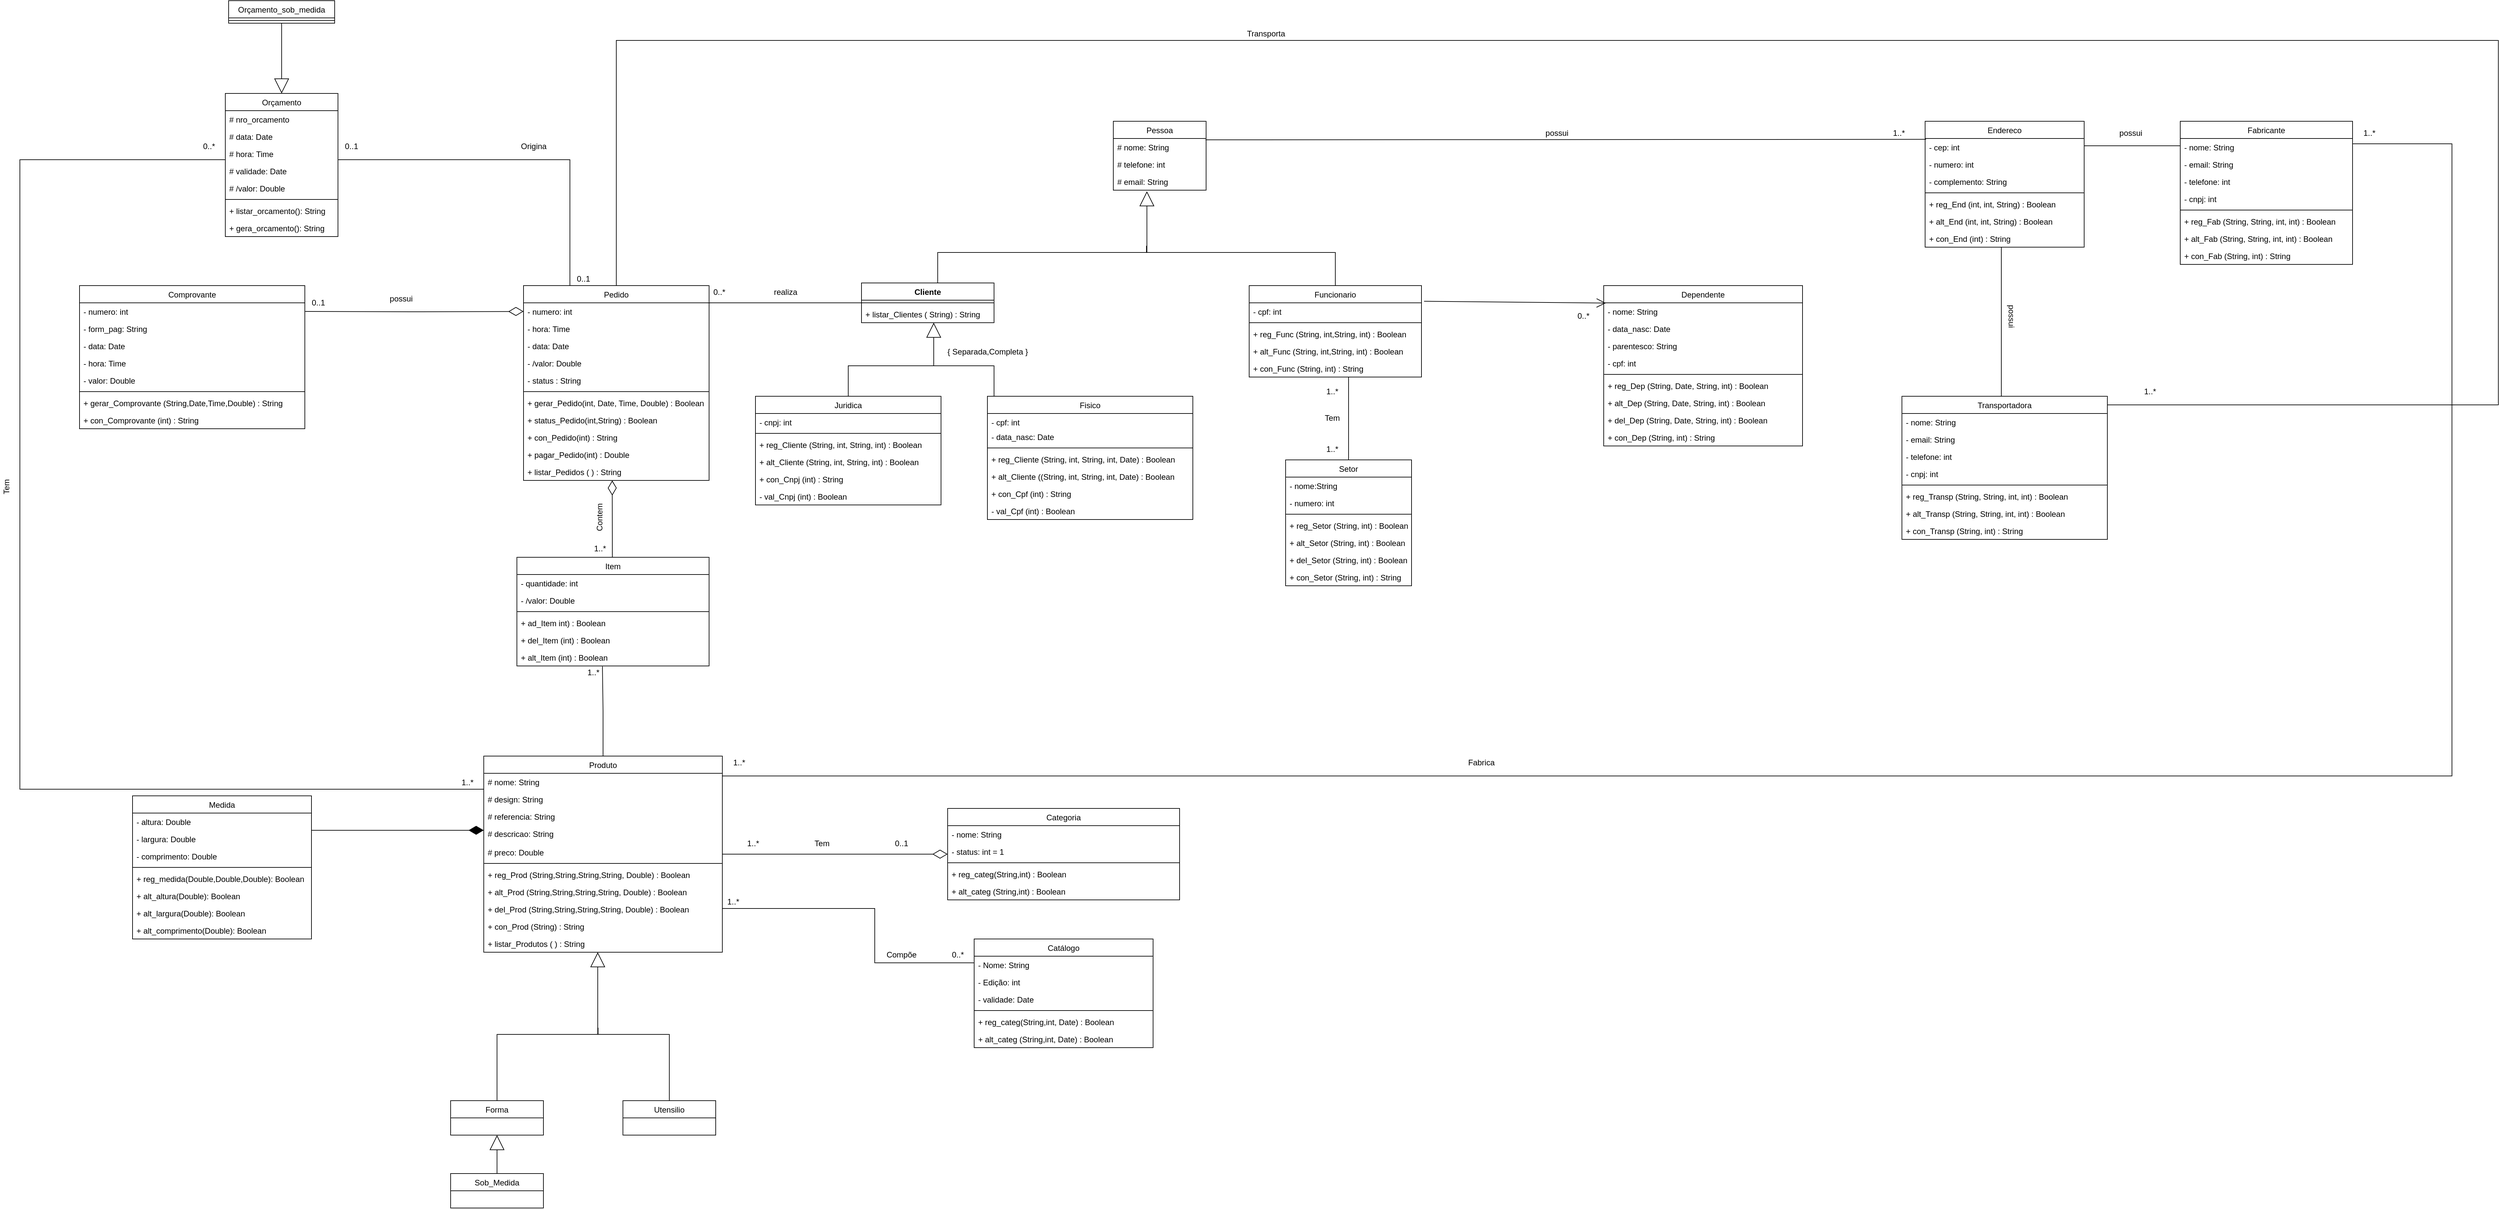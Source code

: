 <mxfile version="14.4.3" type="device"><diagram id="vjNdcDRrs8iUA92XwJxm" name="Page-1"><mxGraphModel dx="3760" dy="832" grid="1" gridSize="10" guides="1" tooltips="1" connect="1" arrows="1" fold="1" page="1" pageScale="1" pageWidth="1169" pageHeight="827" math="0" shadow="0"><root><mxCell id="0"/><mxCell id="1" parent="0"/><mxCell id="HHTglmRW3sBnoEKuwmGA-5" value="Pessoa" style="swimlane;fontStyle=0;childLayout=stackLayout;horizontal=1;startSize=26;fillColor=none;horizontalStack=0;resizeParent=1;resizeParentMax=0;resizeLast=0;collapsible=1;marginBottom=0;" parent="1" vertex="1"><mxGeometry x="-640" y="182" width="140" height="104" as="geometry"/></mxCell><mxCell id="3vrwCugcSJ0wxcs5jhWy-3" value="# nome: String" style="text;strokeColor=none;fillColor=none;align=left;verticalAlign=top;spacingLeft=4;spacingRight=4;overflow=hidden;rotatable=0;points=[[0,0.5],[1,0.5]];portConstraint=eastwest;" vertex="1" parent="HHTglmRW3sBnoEKuwmGA-5"><mxGeometry y="26" width="140" height="26" as="geometry"/></mxCell><mxCell id="3vrwCugcSJ0wxcs5jhWy-4" value="# telefone: int" style="text;strokeColor=none;fillColor=none;align=left;verticalAlign=top;spacingLeft=4;spacingRight=4;overflow=hidden;rotatable=0;points=[[0,0.5],[1,0.5]];portConstraint=eastwest;" vertex="1" parent="HHTglmRW3sBnoEKuwmGA-5"><mxGeometry y="52" width="140" height="26" as="geometry"/></mxCell><mxCell id="3vrwCugcSJ0wxcs5jhWy-5" value="# email: String" style="text;strokeColor=none;fillColor=none;align=left;verticalAlign=top;spacingLeft=4;spacingRight=4;overflow=hidden;rotatable=0;points=[[0,0.5],[1,0.5]];portConstraint=eastwest;" vertex="1" parent="HHTglmRW3sBnoEKuwmGA-5"><mxGeometry y="78" width="140" height="26" as="geometry"/></mxCell><mxCell id="HHTglmRW3sBnoEKuwmGA-9" value="Transportadora" style="swimlane;fontStyle=0;childLayout=stackLayout;horizontal=1;startSize=26;fillColor=none;horizontalStack=0;resizeParent=1;resizeParentMax=0;resizeLast=0;collapsible=1;marginBottom=0;" parent="1" vertex="1"><mxGeometry x="550" y="597" width="310" height="216" as="geometry"/></mxCell><mxCell id="HHTglmRW3sBnoEKuwmGA-10" value="- nome: String" style="text;strokeColor=none;fillColor=none;align=left;verticalAlign=top;spacingLeft=4;spacingRight=4;overflow=hidden;rotatable=0;points=[[0,0.5],[1,0.5]];portConstraint=eastwest;" parent="HHTglmRW3sBnoEKuwmGA-9" vertex="1"><mxGeometry y="26" width="310" height="26" as="geometry"/></mxCell><mxCell id="HHTglmRW3sBnoEKuwmGA-87" value="- email: String" style="text;strokeColor=none;fillColor=none;align=left;verticalAlign=top;spacingLeft=4;spacingRight=4;overflow=hidden;rotatable=0;points=[[0,0.5],[1,0.5]];portConstraint=eastwest;" parent="HHTglmRW3sBnoEKuwmGA-9" vertex="1"><mxGeometry y="52" width="310" height="26" as="geometry"/></mxCell><mxCell id="HHTglmRW3sBnoEKuwmGA-94" value="- telefone: int" style="text;strokeColor=none;fillColor=none;align=left;verticalAlign=top;spacingLeft=4;spacingRight=4;overflow=hidden;rotatable=0;points=[[0,0.5],[1,0.5]];portConstraint=eastwest;" parent="HHTglmRW3sBnoEKuwmGA-9" vertex="1"><mxGeometry y="78" width="310" height="26" as="geometry"/></mxCell><mxCell id="HHTglmRW3sBnoEKuwmGA-88" value="- cnpj: int" style="text;strokeColor=none;fillColor=none;align=left;verticalAlign=top;spacingLeft=4;spacingRight=4;overflow=hidden;rotatable=0;points=[[0,0.5],[1,0.5]];portConstraint=eastwest;" parent="HHTglmRW3sBnoEKuwmGA-9" vertex="1"><mxGeometry y="104" width="310" height="26" as="geometry"/></mxCell><mxCell id="Do4JMbE4RXw1t6v5GL_u-54" value="" style="line;strokeWidth=1;fillColor=none;align=left;verticalAlign=middle;spacingTop=-1;spacingLeft=3;spacingRight=3;rotatable=0;labelPosition=right;points=[];portConstraint=eastwest;" parent="HHTglmRW3sBnoEKuwmGA-9" vertex="1"><mxGeometry y="130" width="310" height="8" as="geometry"/></mxCell><mxCell id="Do4JMbE4RXw1t6v5GL_u-55" value="+ reg_Transp (String, String, int, int) : Boolean&#10;" style="text;strokeColor=none;fillColor=none;align=left;verticalAlign=top;spacingLeft=4;spacingRight=4;overflow=hidden;rotatable=0;points=[[0,0.5],[1,0.5]];portConstraint=eastwest;" parent="HHTglmRW3sBnoEKuwmGA-9" vertex="1"><mxGeometry y="138" width="310" height="26" as="geometry"/></mxCell><mxCell id="Do4JMbE4RXw1t6v5GL_u-56" value="+ alt_Transp (String, String, int, int) : Boolean&#10;" style="text;strokeColor=none;fillColor=none;align=left;verticalAlign=top;spacingLeft=4;spacingRight=4;overflow=hidden;rotatable=0;points=[[0,0.5],[1,0.5]];portConstraint=eastwest;" parent="HHTglmRW3sBnoEKuwmGA-9" vertex="1"><mxGeometry y="164" width="310" height="26" as="geometry"/></mxCell><mxCell id="Do4JMbE4RXw1t6v5GL_u-58" value="+ con_Transp (String, int) : String" style="text;strokeColor=none;fillColor=none;align=left;verticalAlign=top;spacingLeft=4;spacingRight=4;overflow=hidden;rotatable=0;points=[[0,0.5],[1,0.5]];portConstraint=eastwest;" parent="HHTglmRW3sBnoEKuwmGA-9" vertex="1"><mxGeometry y="190" width="310" height="26" as="geometry"/></mxCell><mxCell id="HHTglmRW3sBnoEKuwmGA-48" value="Fisico" style="swimlane;fontStyle=0;childLayout=stackLayout;horizontal=1;startSize=26;fillColor=none;horizontalStack=0;resizeParent=1;resizeParentMax=0;resizeLast=0;collapsible=1;marginBottom=0;" parent="1" vertex="1"><mxGeometry x="-830" y="597" width="310" height="186" as="geometry"/></mxCell><mxCell id="HHTglmRW3sBnoEKuwmGA-50" value="- cpf: int" style="text;strokeColor=none;fillColor=none;align=left;verticalAlign=top;spacingLeft=4;spacingRight=4;overflow=hidden;rotatable=0;points=[[0,0.5],[1,0.5]];portConstraint=eastwest;" parent="HHTglmRW3sBnoEKuwmGA-48" vertex="1"><mxGeometry y="26" width="310" height="22" as="geometry"/></mxCell><mxCell id="HHTglmRW3sBnoEKuwmGA-58" value="- data_nasc: Date" style="text;strokeColor=none;fillColor=none;align=left;verticalAlign=top;spacingLeft=4;spacingRight=4;overflow=hidden;rotatable=0;points=[[0,0.5],[1,0.5]];portConstraint=eastwest;" parent="HHTglmRW3sBnoEKuwmGA-48" vertex="1"><mxGeometry y="48" width="310" height="26" as="geometry"/></mxCell><mxCell id="Do4JMbE4RXw1t6v5GL_u-17" value="" style="line;strokeWidth=1;fillColor=none;align=left;verticalAlign=middle;spacingTop=-1;spacingLeft=3;spacingRight=3;rotatable=0;labelPosition=right;points=[];portConstraint=eastwest;" parent="HHTglmRW3sBnoEKuwmGA-48" vertex="1"><mxGeometry y="74" width="310" height="8" as="geometry"/></mxCell><mxCell id="Do4JMbE4RXw1t6v5GL_u-26" value="+ reg_Cliente (String, int, String, int, Date) : Boolean" style="text;strokeColor=none;fillColor=none;align=left;verticalAlign=top;spacingLeft=4;spacingRight=4;overflow=hidden;rotatable=0;points=[[0,0.5],[1,0.5]];portConstraint=eastwest;" parent="HHTglmRW3sBnoEKuwmGA-48" vertex="1"><mxGeometry y="82" width="310" height="26" as="geometry"/></mxCell><mxCell id="Do4JMbE4RXw1t6v5GL_u-27" value="+ alt_Cliente ((String, int, String, int, Date) : Boolean&#10;" style="text;strokeColor=none;fillColor=none;align=left;verticalAlign=top;spacingLeft=4;spacingRight=4;overflow=hidden;rotatable=0;points=[[0,0.5],[1,0.5]];portConstraint=eastwest;" parent="HHTglmRW3sBnoEKuwmGA-48" vertex="1"><mxGeometry y="108" width="310" height="26" as="geometry"/></mxCell><mxCell id="Do4JMbE4RXw1t6v5GL_u-28" value="+ con_Cpf (int) : String" style="text;strokeColor=none;fillColor=none;align=left;verticalAlign=top;spacingLeft=4;spacingRight=4;overflow=hidden;rotatable=0;points=[[0,0.5],[1,0.5]];portConstraint=eastwest;" parent="HHTglmRW3sBnoEKuwmGA-48" vertex="1"><mxGeometry y="134" width="310" height="26" as="geometry"/></mxCell><mxCell id="Do4JMbE4RXw1t6v5GL_u-29" value="- val_Cpf (int) : Boolean" style="text;strokeColor=none;fillColor=none;align=left;verticalAlign=top;spacingLeft=4;spacingRight=4;overflow=hidden;rotatable=0;points=[[0,0.5],[1,0.5]];portConstraint=eastwest;" parent="HHTglmRW3sBnoEKuwmGA-48" vertex="1"><mxGeometry y="160" width="310" height="26" as="geometry"/></mxCell><mxCell id="HHTglmRW3sBnoEKuwmGA-118" style="edgeStyle=orthogonalEdgeStyle;rounded=0;orthogonalLoop=1;jettySize=auto;html=1;exitX=0.5;exitY=0;exitDx=0;exitDy=0;startArrow=none;startFill=0;startSize=20;endArrow=none;endFill=0;endSize=20;" parent="1" source="HHTglmRW3sBnoEKuwmGA-54" edge="1"><mxGeometry relative="1" as="geometry"><mxPoint x="-880" y="551" as="targetPoint"/><Array as="points"><mxPoint x="-1000" y="551"/><mxPoint x="-910" y="551"/></Array></mxGeometry></mxCell><mxCell id="HHTglmRW3sBnoEKuwmGA-54" value="Juridica" style="swimlane;fontStyle=0;childLayout=stackLayout;horizontal=1;startSize=26;fillColor=none;horizontalStack=0;resizeParent=1;resizeParentMax=0;resizeLast=0;collapsible=1;marginBottom=0;" parent="1" vertex="1"><mxGeometry x="-1180" y="597" width="280" height="164" as="geometry"/></mxCell><mxCell id="HHTglmRW3sBnoEKuwmGA-55" value="- cnpj: int" style="text;strokeColor=none;fillColor=none;align=left;verticalAlign=top;spacingLeft=4;spacingRight=4;overflow=hidden;rotatable=0;points=[[0,0.5],[1,0.5]];portConstraint=eastwest;" parent="HHTglmRW3sBnoEKuwmGA-54" vertex="1"><mxGeometry y="26" width="280" height="26" as="geometry"/></mxCell><mxCell id="Do4JMbE4RXw1t6v5GL_u-12" value="" style="line;strokeWidth=1;fillColor=none;align=left;verticalAlign=middle;spacingTop=-1;spacingLeft=3;spacingRight=3;rotatable=0;labelPosition=right;points=[];portConstraint=eastwest;" parent="HHTglmRW3sBnoEKuwmGA-54" vertex="1"><mxGeometry y="52" width="280" height="8" as="geometry"/></mxCell><mxCell id="Do4JMbE4RXw1t6v5GL_u-11" value="+ reg_Cliente (String, int, String, int) : Boolean" style="text;strokeColor=none;fillColor=none;align=left;verticalAlign=top;spacingLeft=4;spacingRight=4;overflow=hidden;rotatable=0;points=[[0,0.5],[1,0.5]];portConstraint=eastwest;" parent="HHTglmRW3sBnoEKuwmGA-54" vertex="1"><mxGeometry y="60" width="280" height="26" as="geometry"/></mxCell><mxCell id="Do4JMbE4RXw1t6v5GL_u-14" value="+ alt_Cliente (String, int, String, int) : Boolean" style="text;strokeColor=none;fillColor=none;align=left;verticalAlign=top;spacingLeft=4;spacingRight=4;overflow=hidden;rotatable=0;points=[[0,0.5],[1,0.5]];portConstraint=eastwest;" parent="HHTglmRW3sBnoEKuwmGA-54" vertex="1"><mxGeometry y="86" width="280" height="26" as="geometry"/></mxCell><mxCell id="Do4JMbE4RXw1t6v5GL_u-15" value="+ con_Cnpj (int) : String" style="text;strokeColor=none;fillColor=none;align=left;verticalAlign=top;spacingLeft=4;spacingRight=4;overflow=hidden;rotatable=0;points=[[0,0.5],[1,0.5]];portConstraint=eastwest;" parent="HHTglmRW3sBnoEKuwmGA-54" vertex="1"><mxGeometry y="112" width="280" height="26" as="geometry"/></mxCell><mxCell id="Do4JMbE4RXw1t6v5GL_u-13" value="- val_Cnpj (int) : Boolean" style="text;strokeColor=none;fillColor=none;align=left;verticalAlign=top;spacingLeft=4;spacingRight=4;overflow=hidden;rotatable=0;points=[[0,0.5],[1,0.5]];portConstraint=eastwest;" parent="HHTglmRW3sBnoEKuwmGA-54" vertex="1"><mxGeometry y="138" width="280" height="26" as="geometry"/></mxCell><mxCell id="HHTglmRW3sBnoEKuwmGA-112" style="edgeStyle=orthogonalEdgeStyle;rounded=0;orthogonalLoop=1;jettySize=auto;html=1;endArrow=none;endFill=0;startArrow=block;startFill=0;endSize=20;startSize=20;" parent="1" source="1HeuZ1_6Qr-_MtgmEzdU-11" target="HHTglmRW3sBnoEKuwmGA-48" edge="1"><mxGeometry relative="1" as="geometry"><Array as="points"><mxPoint x="-911" y="551"/><mxPoint x="-820" y="551"/></Array><mxPoint x="-910.0" y="493" as="sourcePoint"/></mxGeometry></mxCell><mxCell id="HHTglmRW3sBnoEKuwmGA-120" style="edgeStyle=orthogonalEdgeStyle;rounded=0;orthogonalLoop=1;jettySize=auto;html=1;startArrow=none;startFill=0;startSize=20;endArrow=none;endFill=0;endSize=20;" parent="1" edge="1" source="1HeuZ1_6Qr-_MtgmEzdU-11"><mxGeometry relative="1" as="geometry"><mxPoint x="-590" y="370" as="targetPoint"/><Array as="points"><mxPoint x="-905" y="380"/><mxPoint x="-590" y="380"/></Array><mxPoint x="-905" y="421" as="sourcePoint"/></mxGeometry></mxCell><mxCell id="HHTglmRW3sBnoEKuwmGA-70" value="Setor" style="swimlane;fontStyle=0;childLayout=stackLayout;horizontal=1;startSize=26;fillColor=none;horizontalStack=0;resizeParent=1;resizeParentMax=0;resizeLast=0;collapsible=1;marginBottom=0;" parent="1" vertex="1"><mxGeometry x="-380" y="693" width="190" height="190" as="geometry"/></mxCell><mxCell id="HHTglmRW3sBnoEKuwmGA-71" value="- nome:String" style="text;strokeColor=none;fillColor=none;align=left;verticalAlign=top;spacingLeft=4;spacingRight=4;overflow=hidden;rotatable=0;points=[[0,0.5],[1,0.5]];portConstraint=eastwest;" parent="HHTglmRW3sBnoEKuwmGA-70" vertex="1"><mxGeometry y="26" width="190" height="26" as="geometry"/></mxCell><mxCell id="HHTglmRW3sBnoEKuwmGA-72" value="- numero: int" style="text;strokeColor=none;fillColor=none;align=left;verticalAlign=top;spacingLeft=4;spacingRight=4;overflow=hidden;rotatable=0;points=[[0,0.5],[1,0.5]];portConstraint=eastwest;" parent="HHTglmRW3sBnoEKuwmGA-70" vertex="1"><mxGeometry y="52" width="190" height="26" as="geometry"/></mxCell><mxCell id="Do4JMbE4RXw1t6v5GL_u-31" value="" style="line;strokeWidth=1;fillColor=none;align=left;verticalAlign=middle;spacingTop=-1;spacingLeft=3;spacingRight=3;rotatable=0;labelPosition=right;points=[];portConstraint=eastwest;" parent="HHTglmRW3sBnoEKuwmGA-70" vertex="1"><mxGeometry y="78" width="190" height="8" as="geometry"/></mxCell><mxCell id="Do4JMbE4RXw1t6v5GL_u-30" value="+ reg_Setor (String, int) : Boolean&#10;" style="text;strokeColor=none;fillColor=none;align=left;verticalAlign=top;spacingLeft=4;spacingRight=4;overflow=hidden;rotatable=0;points=[[0,0.5],[1,0.5]];portConstraint=eastwest;" parent="HHTglmRW3sBnoEKuwmGA-70" vertex="1"><mxGeometry y="86" width="190" height="26" as="geometry"/></mxCell><mxCell id="Do4JMbE4RXw1t6v5GL_u-33" value="+ alt_Setor (String, int) : Boolean&#10; " style="text;strokeColor=none;fillColor=none;align=left;verticalAlign=top;spacingLeft=4;spacingRight=4;overflow=hidden;rotatable=0;points=[[0,0.5],[1,0.5]];portConstraint=eastwest;" parent="HHTglmRW3sBnoEKuwmGA-70" vertex="1"><mxGeometry y="112" width="190" height="26" as="geometry"/></mxCell><mxCell id="Do4JMbE4RXw1t6v5GL_u-34" value="+ del_Setor (String, int) : Boolean " style="text;strokeColor=none;fillColor=none;align=left;verticalAlign=top;spacingLeft=4;spacingRight=4;overflow=hidden;rotatable=0;points=[[0,0.5],[1,0.5]];portConstraint=eastwest;" parent="HHTglmRW3sBnoEKuwmGA-70" vertex="1"><mxGeometry y="138" width="190" height="26" as="geometry"/></mxCell><mxCell id="Do4JMbE4RXw1t6v5GL_u-35" value="+ con_Setor (String, int) : String&#10;" style="text;strokeColor=none;fillColor=none;align=left;verticalAlign=top;spacingLeft=4;spacingRight=4;overflow=hidden;rotatable=0;points=[[0,0.5],[1,0.5]];portConstraint=eastwest;" parent="HHTglmRW3sBnoEKuwmGA-70" vertex="1"><mxGeometry y="164" width="190" height="26" as="geometry"/></mxCell><mxCell id="HHTglmRW3sBnoEKuwmGA-116" style="edgeStyle=none;rounded=0;orthogonalLoop=1;jettySize=auto;html=1;entryX=0.011;entryY=0.109;entryDx=0;entryDy=0;entryPerimeter=0;endArrow=open;endFill=0;exitX=1.015;exitY=-0.09;exitDx=0;exitDy=0;exitPerimeter=0;endSize=12;" parent="1" source="Do4JMbE4RXw1t6v5GL_u-42" target="HHTglmRW3sBnoEKuwmGA-77" edge="1"><mxGeometry relative="1" as="geometry"><mxPoint x="-338" y="386" as="sourcePoint"/></mxGeometry></mxCell><mxCell id="HHTglmRW3sBnoEKuwmGA-119" style="edgeStyle=orthogonalEdgeStyle;rounded=0;orthogonalLoop=1;jettySize=auto;html=1;exitX=0.5;exitY=0;exitDx=0;exitDy=0;startArrow=none;startFill=0;startSize=20;endArrow=block;endFill=0;endSize=20;entryX=0.362;entryY=1.062;entryDx=0;entryDy=0;entryPerimeter=0;" parent="1" source="HHTglmRW3sBnoEKuwmGA-74" edge="1"><mxGeometry relative="1" as="geometry"><Array as="points"><mxPoint x="-305" y="380"/><mxPoint x="-590" y="380"/></Array><mxPoint x="-589.32" y="287.612" as="targetPoint"/></mxGeometry></mxCell><mxCell id="Do4JMbE4RXw1t6v5GL_u-45" style="edgeStyle=orthogonalEdgeStyle;rounded=0;orthogonalLoop=1;jettySize=auto;html=1;entryX=0.5;entryY=0;entryDx=0;entryDy=0;startArrow=none;startFill=0;endArrow=none;endFill=0;" parent="1" source="HHTglmRW3sBnoEKuwmGA-74" target="HHTglmRW3sBnoEKuwmGA-70" edge="1"><mxGeometry relative="1" as="geometry"><Array as="points"><mxPoint x="-285" y="620"/><mxPoint x="-285" y="620"/></Array></mxGeometry></mxCell><mxCell id="HHTglmRW3sBnoEKuwmGA-74" value="Funcionario" style="swimlane;fontStyle=0;childLayout=stackLayout;horizontal=1;startSize=26;fillColor=none;horizontalStack=0;resizeParent=1;resizeParentMax=0;resizeLast=0;collapsible=1;marginBottom=0;" parent="1" vertex="1"><mxGeometry x="-435" y="430" width="260" height="138" as="geometry"/></mxCell><mxCell id="Do4JMbE4RXw1t6v5GL_u-42" value="- cpf: int" style="text;strokeColor=none;fillColor=none;align=left;verticalAlign=top;spacingLeft=4;spacingRight=4;overflow=hidden;rotatable=0;points=[[0,0.5],[1,0.5]];portConstraint=eastwest;" parent="HHTglmRW3sBnoEKuwmGA-74" vertex="1"><mxGeometry y="26" width="260" height="26" as="geometry"/></mxCell><mxCell id="Do4JMbE4RXw1t6v5GL_u-43" value="" style="line;strokeWidth=1;fillColor=none;align=left;verticalAlign=middle;spacingTop=-1;spacingLeft=3;spacingRight=3;rotatable=0;labelPosition=right;points=[];portConstraint=eastwest;" parent="HHTglmRW3sBnoEKuwmGA-74" vertex="1"><mxGeometry y="52" width="260" height="8" as="geometry"/></mxCell><mxCell id="Do4JMbE4RXw1t6v5GL_u-36" value="+ reg_Func (String, int,String, int) : Boolean&#10;" style="text;strokeColor=none;fillColor=none;align=left;verticalAlign=top;spacingLeft=4;spacingRight=4;overflow=hidden;rotatable=0;points=[[0,0.5],[1,0.5]];portConstraint=eastwest;" parent="HHTglmRW3sBnoEKuwmGA-74" vertex="1"><mxGeometry y="60" width="260" height="26" as="geometry"/></mxCell><mxCell id="Do4JMbE4RXw1t6v5GL_u-37" value="+ alt_Func (String, int,String, int) : Boolean&#10; " style="text;strokeColor=none;fillColor=none;align=left;verticalAlign=top;spacingLeft=4;spacingRight=4;overflow=hidden;rotatable=0;points=[[0,0.5],[1,0.5]];portConstraint=eastwest;" parent="HHTglmRW3sBnoEKuwmGA-74" vertex="1"><mxGeometry y="86" width="260" height="26" as="geometry"/></mxCell><mxCell id="Do4JMbE4RXw1t6v5GL_u-39" value="+ con_Func (String, int) : String" style="text;strokeColor=none;fillColor=none;align=left;verticalAlign=top;spacingLeft=4;spacingRight=4;overflow=hidden;rotatable=0;points=[[0,0.5],[1,0.5]];portConstraint=eastwest;" parent="HHTglmRW3sBnoEKuwmGA-74" vertex="1"><mxGeometry y="112" width="260" height="26" as="geometry"/></mxCell><mxCell id="HHTglmRW3sBnoEKuwmGA-77" value="Dependente" style="swimlane;fontStyle=0;childLayout=stackLayout;horizontal=1;startSize=26;fillColor=none;horizontalStack=0;resizeParent=1;resizeParentMax=0;resizeLast=0;collapsible=1;marginBottom=0;" parent="1" vertex="1"><mxGeometry x="100" y="430" width="300" height="242" as="geometry"/></mxCell><mxCell id="HHTglmRW3sBnoEKuwmGA-78" value="- nome: String" style="text;strokeColor=none;fillColor=none;align=left;verticalAlign=top;spacingLeft=4;spacingRight=4;overflow=hidden;rotatable=0;points=[[0,0.5],[1,0.5]];portConstraint=eastwest;" parent="HHTglmRW3sBnoEKuwmGA-77" vertex="1"><mxGeometry y="26" width="300" height="26" as="geometry"/></mxCell><mxCell id="HHTglmRW3sBnoEKuwmGA-81" value="- data_nasc: Date" style="text;strokeColor=none;fillColor=none;align=left;verticalAlign=top;spacingLeft=4;spacingRight=4;overflow=hidden;rotatable=0;points=[[0,0.5],[1,0.5]];portConstraint=eastwest;" parent="HHTglmRW3sBnoEKuwmGA-77" vertex="1"><mxGeometry y="52" width="300" height="26" as="geometry"/></mxCell><mxCell id="HHTglmRW3sBnoEKuwmGA-82" value="- parentesco: String" style="text;strokeColor=none;fillColor=none;align=left;verticalAlign=top;spacingLeft=4;spacingRight=4;overflow=hidden;rotatable=0;points=[[0,0.5],[1,0.5]];portConstraint=eastwest;" parent="HHTglmRW3sBnoEKuwmGA-77" vertex="1"><mxGeometry y="78" width="300" height="26" as="geometry"/></mxCell><mxCell id="HHTglmRW3sBnoEKuwmGA-79" value="- cpf: int" style="text;strokeColor=none;fillColor=none;align=left;verticalAlign=top;spacingLeft=4;spacingRight=4;overflow=hidden;rotatable=0;points=[[0,0.5],[1,0.5]];portConstraint=eastwest;" parent="HHTglmRW3sBnoEKuwmGA-77" vertex="1"><mxGeometry y="104" width="300" height="26" as="geometry"/></mxCell><mxCell id="Do4JMbE4RXw1t6v5GL_u-47" value="" style="line;strokeWidth=1;fillColor=none;align=left;verticalAlign=middle;spacingTop=-1;spacingLeft=3;spacingRight=3;rotatable=0;labelPosition=right;points=[];portConstraint=eastwest;" parent="HHTglmRW3sBnoEKuwmGA-77" vertex="1"><mxGeometry y="130" width="300" height="8" as="geometry"/></mxCell><mxCell id="Do4JMbE4RXw1t6v5GL_u-48" value="+ reg_Dep (String, Date, String, int) : Boolean&#10;" style="text;strokeColor=none;fillColor=none;align=left;verticalAlign=top;spacingLeft=4;spacingRight=4;overflow=hidden;rotatable=0;points=[[0,0.5],[1,0.5]];portConstraint=eastwest;" parent="HHTglmRW3sBnoEKuwmGA-77" vertex="1"><mxGeometry y="138" width="300" height="26" as="geometry"/></mxCell><mxCell id="Do4JMbE4RXw1t6v5GL_u-49" value="+ alt_Dep (String, Date, String, int) : Boolean&#10;" style="text;strokeColor=none;fillColor=none;align=left;verticalAlign=top;spacingLeft=4;spacingRight=4;overflow=hidden;rotatable=0;points=[[0,0.5],[1,0.5]];portConstraint=eastwest;" parent="HHTglmRW3sBnoEKuwmGA-77" vertex="1"><mxGeometry y="164" width="300" height="26" as="geometry"/></mxCell><mxCell id="Do4JMbE4RXw1t6v5GL_u-50" value="+ del_Dep (String, Date, String, int) : Boolean&#10;" style="text;strokeColor=none;fillColor=none;align=left;verticalAlign=top;spacingLeft=4;spacingRight=4;overflow=hidden;rotatable=0;points=[[0,0.5],[1,0.5]];portConstraint=eastwest;" parent="HHTglmRW3sBnoEKuwmGA-77" vertex="1"><mxGeometry y="190" width="300" height="26" as="geometry"/></mxCell><mxCell id="Do4JMbE4RXw1t6v5GL_u-51" value="+ con_Dep (String, int) : String" style="text;strokeColor=none;fillColor=none;align=left;verticalAlign=top;spacingLeft=4;spacingRight=4;overflow=hidden;rotatable=0;points=[[0,0.5],[1,0.5]];portConstraint=eastwest;" parent="HHTglmRW3sBnoEKuwmGA-77" vertex="1"><mxGeometry y="216" width="300" height="26" as="geometry"/></mxCell><mxCell id="HHTglmRW3sBnoEKuwmGA-89" value="Fabricante" style="swimlane;fontStyle=0;childLayout=stackLayout;horizontal=1;startSize=26;fillColor=none;horizontalStack=0;resizeParent=1;resizeParentMax=0;resizeLast=0;collapsible=1;marginBottom=0;" parent="1" vertex="1"><mxGeometry x="970" y="182" width="260" height="216" as="geometry"/></mxCell><mxCell id="HHTglmRW3sBnoEKuwmGA-90" value="- nome: String" style="text;strokeColor=none;fillColor=none;align=left;verticalAlign=top;spacingLeft=4;spacingRight=4;overflow=hidden;rotatable=0;points=[[0,0.5],[1,0.5]];portConstraint=eastwest;" parent="HHTglmRW3sBnoEKuwmGA-89" vertex="1"><mxGeometry y="26" width="260" height="26" as="geometry"/></mxCell><mxCell id="HHTglmRW3sBnoEKuwmGA-92" value="- email: String" style="text;strokeColor=none;fillColor=none;align=left;verticalAlign=top;spacingLeft=4;spacingRight=4;overflow=hidden;rotatable=0;points=[[0,0.5],[1,0.5]];portConstraint=eastwest;" parent="HHTglmRW3sBnoEKuwmGA-89" vertex="1"><mxGeometry y="52" width="260" height="26" as="geometry"/></mxCell><mxCell id="HHTglmRW3sBnoEKuwmGA-93" value="- telefone: int" style="text;strokeColor=none;fillColor=none;align=left;verticalAlign=top;spacingLeft=4;spacingRight=4;overflow=hidden;rotatable=0;points=[[0,0.5],[1,0.5]];portConstraint=eastwest;" parent="HHTglmRW3sBnoEKuwmGA-89" vertex="1"><mxGeometry y="78" width="260" height="26" as="geometry"/></mxCell><mxCell id="HHTglmRW3sBnoEKuwmGA-95" value="- cnpj: int" style="text;strokeColor=none;fillColor=none;align=left;verticalAlign=top;spacingLeft=4;spacingRight=4;overflow=hidden;rotatable=0;points=[[0,0.5],[1,0.5]];portConstraint=eastwest;" parent="HHTglmRW3sBnoEKuwmGA-89" vertex="1"><mxGeometry y="104" width="260" height="26" as="geometry"/></mxCell><mxCell id="Do4JMbE4RXw1t6v5GL_u-66" value="" style="line;strokeWidth=1;fillColor=none;align=left;verticalAlign=middle;spacingTop=-1;spacingLeft=3;spacingRight=3;rotatable=0;labelPosition=right;points=[];portConstraint=eastwest;" parent="HHTglmRW3sBnoEKuwmGA-89" vertex="1"><mxGeometry y="130" width="260" height="8" as="geometry"/></mxCell><mxCell id="Do4JMbE4RXw1t6v5GL_u-68" value="+ reg_Fab (String, String, int, int) : Boolean&#10;" style="text;strokeColor=none;fillColor=none;align=left;verticalAlign=top;spacingLeft=4;spacingRight=4;overflow=hidden;rotatable=0;points=[[0,0.5],[1,0.5]];portConstraint=eastwest;" parent="HHTglmRW3sBnoEKuwmGA-89" vertex="1"><mxGeometry y="138" width="260" height="26" as="geometry"/></mxCell><mxCell id="Do4JMbE4RXw1t6v5GL_u-69" value="+ alt_Fab (String, String, int, int) : Boolean&#10;" style="text;strokeColor=none;fillColor=none;align=left;verticalAlign=top;spacingLeft=4;spacingRight=4;overflow=hidden;rotatable=0;points=[[0,0.5],[1,0.5]];portConstraint=eastwest;" parent="HHTglmRW3sBnoEKuwmGA-89" vertex="1"><mxGeometry y="164" width="260" height="26" as="geometry"/></mxCell><mxCell id="Do4JMbE4RXw1t6v5GL_u-70" value="+ con_Fab (String, int) : String" style="text;strokeColor=none;fillColor=none;align=left;verticalAlign=top;spacingLeft=4;spacingRight=4;overflow=hidden;rotatable=0;points=[[0,0.5],[1,0.5]];portConstraint=eastwest;" parent="HHTglmRW3sBnoEKuwmGA-89" vertex="1"><mxGeometry y="190" width="260" height="26" as="geometry"/></mxCell><mxCell id="Do4JMbE4RXw1t6v5GL_u-92" style="edgeStyle=orthogonalEdgeStyle;rounded=0;orthogonalLoop=1;jettySize=auto;html=1;entryX=0.5;entryY=0;entryDx=0;entryDy=0;startArrow=none;startFill=0;endArrow=none;endFill=0;endSize=20;" parent="1" source="HHTglmRW3sBnoEKuwmGA-96" target="HHTglmRW3sBnoEKuwmGA-9" edge="1"><mxGeometry relative="1" as="geometry"><Array as="points"><mxPoint x="700" y="597"/></Array></mxGeometry></mxCell><mxCell id="HHTglmRW3sBnoEKuwmGA-96" value="Endereco" style="swimlane;fontStyle=0;childLayout=stackLayout;horizontal=1;startSize=26;fillColor=none;horizontalStack=0;resizeParent=1;resizeParentMax=0;resizeLast=0;collapsible=1;marginBottom=0;" parent="1" vertex="1"><mxGeometry x="585" y="182" width="240" height="190" as="geometry"/></mxCell><mxCell id="HHTglmRW3sBnoEKuwmGA-103" value="- cep: int" style="text;strokeColor=none;fillColor=none;align=left;verticalAlign=top;spacingLeft=4;spacingRight=4;overflow=hidden;rotatable=0;points=[[0,0.5],[1,0.5]];portConstraint=eastwest;" parent="HHTglmRW3sBnoEKuwmGA-96" vertex="1"><mxGeometry y="26" width="240" height="26" as="geometry"/></mxCell><mxCell id="HHTglmRW3sBnoEKuwmGA-100" value="- numero: int" style="text;strokeColor=none;fillColor=none;align=left;verticalAlign=top;spacingLeft=4;spacingRight=4;overflow=hidden;rotatable=0;points=[[0,0.5],[1,0.5]];portConstraint=eastwest;" parent="HHTglmRW3sBnoEKuwmGA-96" vertex="1"><mxGeometry y="52" width="240" height="26" as="geometry"/></mxCell><mxCell id="HHTglmRW3sBnoEKuwmGA-102" value="- complemento: String" style="text;strokeColor=none;fillColor=none;align=left;verticalAlign=top;spacingLeft=4;spacingRight=4;overflow=hidden;rotatable=0;points=[[0,0.5],[1,0.5]];portConstraint=eastwest;" parent="HHTglmRW3sBnoEKuwmGA-96" vertex="1"><mxGeometry y="78" width="240" height="26" as="geometry"/></mxCell><mxCell id="Do4JMbE4RXw1t6v5GL_u-60" value="" style="line;strokeWidth=1;fillColor=none;align=left;verticalAlign=middle;spacingTop=-1;spacingLeft=3;spacingRight=3;rotatable=0;labelPosition=right;points=[];portConstraint=eastwest;" parent="HHTglmRW3sBnoEKuwmGA-96" vertex="1"><mxGeometry y="104" width="240" height="8" as="geometry"/></mxCell><mxCell id="Do4JMbE4RXw1t6v5GL_u-61" value="+ reg_End (int, int, String) : Boolean&#10;" style="text;strokeColor=none;fillColor=none;align=left;verticalAlign=top;spacingLeft=4;spacingRight=4;overflow=hidden;rotatable=0;points=[[0,0.5],[1,0.5]];portConstraint=eastwest;" parent="HHTglmRW3sBnoEKuwmGA-96" vertex="1"><mxGeometry y="112" width="240" height="26" as="geometry"/></mxCell><mxCell id="Do4JMbE4RXw1t6v5GL_u-62" value="+ alt_End (int, int, String) : Boolean&#10;" style="text;strokeColor=none;fillColor=none;align=left;verticalAlign=top;spacingLeft=4;spacingRight=4;overflow=hidden;rotatable=0;points=[[0,0.5],[1,0.5]];portConstraint=eastwest;" parent="HHTglmRW3sBnoEKuwmGA-96" vertex="1"><mxGeometry y="138" width="240" height="26" as="geometry"/></mxCell><mxCell id="Do4JMbE4RXw1t6v5GL_u-64" value="+ con_End (int) : String" style="text;strokeColor=none;fillColor=none;align=left;verticalAlign=top;spacingLeft=4;spacingRight=4;overflow=hidden;rotatable=0;points=[[0,0.5],[1,0.5]];portConstraint=eastwest;" parent="HHTglmRW3sBnoEKuwmGA-96" vertex="1"><mxGeometry y="164" width="240" height="26" as="geometry"/></mxCell><mxCell id="HHTglmRW3sBnoEKuwmGA-104" style="rounded=0;orthogonalLoop=1;jettySize=auto;html=1;exitX=0.994;exitY=0.078;exitDx=0;exitDy=0;entryX=0.006;entryY=0.05;entryDx=0;entryDy=0;endArrow=none;endFill=0;startSize=8;endSize=8;entryPerimeter=0;exitPerimeter=0;" parent="1" target="HHTglmRW3sBnoEKuwmGA-103" edge="1"><mxGeometry relative="1" as="geometry"><mxPoint x="-500.84" y="210.028" as="sourcePoint"/></mxGeometry></mxCell><mxCell id="Do4JMbE4RXw1t6v5GL_u-97" style="edgeStyle=orthogonalEdgeStyle;rounded=0;orthogonalLoop=1;jettySize=auto;html=1;entryX=0.445;entryY=1.027;entryDx=0;entryDy=0;entryPerimeter=0;startArrow=none;startFill=0;endArrow=none;endFill=0;endSize=20;" parent="1" source="HHTglmRW3sBnoEKuwmGA-121" target="Do4JMbE4RXw1t6v5GL_u-77" edge="1"><mxGeometry relative="1" as="geometry"/></mxCell><mxCell id="HHTglmRW3sBnoEKuwmGA-121" value="Produto" style="swimlane;fontStyle=0;childLayout=stackLayout;horizontal=1;startSize=26;fillColor=none;horizontalStack=0;resizeParent=1;resizeParentMax=0;resizeLast=0;collapsible=1;marginBottom=0;" parent="1" vertex="1"><mxGeometry x="-1590" y="1140" width="360" height="296" as="geometry"/></mxCell><mxCell id="3vrwCugcSJ0wxcs5jhWy-11" value="# nome: String" style="text;strokeColor=none;fillColor=none;align=left;verticalAlign=top;spacingLeft=4;spacingRight=4;overflow=hidden;rotatable=0;points=[[0,0.5],[1,0.5]];portConstraint=eastwest;" vertex="1" parent="HHTglmRW3sBnoEKuwmGA-121"><mxGeometry y="26" width="360" height="26" as="geometry"/></mxCell><mxCell id="3vrwCugcSJ0wxcs5jhWy-15" value="# design: String" style="text;strokeColor=none;fillColor=none;align=left;verticalAlign=top;spacingLeft=4;spacingRight=4;overflow=hidden;rotatable=0;points=[[0,0.5],[1,0.5]];portConstraint=eastwest;" vertex="1" parent="HHTglmRW3sBnoEKuwmGA-121"><mxGeometry y="52" width="360" height="26" as="geometry"/></mxCell><mxCell id="3vrwCugcSJ0wxcs5jhWy-13" value="# referencia: String" style="text;strokeColor=none;fillColor=none;align=left;verticalAlign=top;spacingLeft=4;spacingRight=4;overflow=hidden;rotatable=0;points=[[0,0.5],[1,0.5]];portConstraint=eastwest;" vertex="1" parent="HHTglmRW3sBnoEKuwmGA-121"><mxGeometry y="78" width="360" height="26" as="geometry"/></mxCell><mxCell id="3vrwCugcSJ0wxcs5jhWy-12" value="# descricao: String" style="text;strokeColor=none;fillColor=none;align=left;verticalAlign=top;spacingLeft=4;spacingRight=4;overflow=hidden;rotatable=0;points=[[0,0.5],[1,0.5]];portConstraint=eastwest;" vertex="1" parent="HHTglmRW3sBnoEKuwmGA-121"><mxGeometry y="104" width="360" height="28" as="geometry"/></mxCell><mxCell id="3vrwCugcSJ0wxcs5jhWy-16" value="# preco: Double" style="text;strokeColor=none;fillColor=none;align=left;verticalAlign=top;spacingLeft=4;spacingRight=4;overflow=hidden;rotatable=0;points=[[0,0.5],[1,0.5]];portConstraint=eastwest;" vertex="1" parent="HHTglmRW3sBnoEKuwmGA-121"><mxGeometry y="132" width="360" height="26" as="geometry"/></mxCell><mxCell id="Do4JMbE4RXw1t6v5GL_u-85" value="" style="line;strokeWidth=1;fillColor=none;align=left;verticalAlign=middle;spacingTop=-1;spacingLeft=3;spacingRight=3;rotatable=0;labelPosition=right;points=[];portConstraint=eastwest;" parent="HHTglmRW3sBnoEKuwmGA-121" vertex="1"><mxGeometry y="158" width="360" height="8" as="geometry"/></mxCell><mxCell id="Do4JMbE4RXw1t6v5GL_u-86" value="+ reg_Prod (String,String,String,String, Double) : Boolean&#10;" style="text;strokeColor=none;fillColor=none;align=left;verticalAlign=top;spacingLeft=4;spacingRight=4;overflow=hidden;rotatable=0;points=[[0,0.5],[1,0.5]];portConstraint=eastwest;" parent="HHTglmRW3sBnoEKuwmGA-121" vertex="1"><mxGeometry y="166" width="360" height="26" as="geometry"/></mxCell><mxCell id="Do4JMbE4RXw1t6v5GL_u-87" value="+ alt_Prod (String,String,String,String, Double) : Boolean&#10;" style="text;strokeColor=none;fillColor=none;align=left;verticalAlign=top;spacingLeft=4;spacingRight=4;overflow=hidden;rotatable=0;points=[[0,0.5],[1,0.5]];portConstraint=eastwest;" parent="HHTglmRW3sBnoEKuwmGA-121" vertex="1"><mxGeometry y="192" width="360" height="26" as="geometry"/></mxCell><mxCell id="Do4JMbE4RXw1t6v5GL_u-88" value="+ del_Prod (String,String,String,String, Double) : Boolean&#10;" style="text;strokeColor=none;fillColor=none;align=left;verticalAlign=top;spacingLeft=4;spacingRight=4;overflow=hidden;rotatable=0;points=[[0,0.5],[1,0.5]];portConstraint=eastwest;" parent="HHTglmRW3sBnoEKuwmGA-121" vertex="1"><mxGeometry y="218" width="360" height="26" as="geometry"/></mxCell><mxCell id="Do4JMbE4RXw1t6v5GL_u-89" value="+ con_Prod (String) : String&#10;" style="text;strokeColor=none;fillColor=none;align=left;verticalAlign=top;spacingLeft=4;spacingRight=4;overflow=hidden;rotatable=0;points=[[0,0.5],[1,0.5]];portConstraint=eastwest;" parent="HHTglmRW3sBnoEKuwmGA-121" vertex="1"><mxGeometry y="244" width="360" height="26" as="geometry"/></mxCell><mxCell id="1HeuZ1_6Qr-_MtgmEzdU-15" value="+ listar_Produtos ( ) : String" style="text;strokeColor=none;fillColor=none;align=left;verticalAlign=top;spacingLeft=4;spacingRight=4;overflow=hidden;rotatable=0;points=[[0,0.5],[1,0.5]];portConstraint=eastwest;" parent="HHTglmRW3sBnoEKuwmGA-121" vertex="1"><mxGeometry y="270" width="360" height="26" as="geometry"/></mxCell><mxCell id="HHTglmRW3sBnoEKuwmGA-132" style="rounded=0;orthogonalLoop=1;jettySize=auto;html=1;startArrow=none;startFill=0;startSize=8;endArrow=none;endFill=0;endSize=8;" parent="1" target="1HeuZ1_6Qr-_MtgmEzdU-11" edge="1"><mxGeometry relative="1" as="geometry"><mxPoint x="-1250" y="456" as="sourcePoint"/><mxPoint x="-1020" y="456" as="targetPoint"/></mxGeometry></mxCell><mxCell id="HHTglmRW3sBnoEKuwmGA-178" style="edgeStyle=orthogonalEdgeStyle;rounded=0;orthogonalLoop=1;jettySize=auto;html=1;exitX=0.5;exitY=0;exitDx=0;exitDy=0;startArrow=none;startFill=0;startSize=8;endArrow=none;endFill=0;endSize=8;" parent="1" source="HHTglmRW3sBnoEKuwmGA-126" target="HHTglmRW3sBnoEKuwmGA-9" edge="1"><mxGeometry relative="1" as="geometry"><mxPoint x="-480" y="-10" as="targetPoint"/><Array as="points"><mxPoint x="-1390" y="60"/><mxPoint x="1450" y="60"/><mxPoint x="1450" y="610"/></Array></mxGeometry></mxCell><mxCell id="HHTglmRW3sBnoEKuwmGA-126" value="Pedido" style="swimlane;fontStyle=0;childLayout=stackLayout;horizontal=1;startSize=26;fillColor=none;horizontalStack=0;resizeParent=1;resizeParentMax=0;resizeLast=0;collapsible=1;marginBottom=0;" parent="1" vertex="1"><mxGeometry x="-1530" y="430" width="280" height="294" as="geometry"/></mxCell><mxCell id="3vrwCugcSJ0wxcs5jhWy-6" value="- numero: int" style="text;strokeColor=none;fillColor=none;align=left;verticalAlign=top;spacingLeft=4;spacingRight=4;overflow=hidden;rotatable=0;points=[[0,0.5],[1,0.5]];portConstraint=eastwest;" vertex="1" parent="HHTglmRW3sBnoEKuwmGA-126"><mxGeometry y="26" width="280" height="26" as="geometry"/></mxCell><mxCell id="3vrwCugcSJ0wxcs5jhWy-8" value="- hora: Time" style="text;strokeColor=none;fillColor=none;align=left;verticalAlign=top;spacingLeft=4;spacingRight=4;overflow=hidden;rotatable=0;points=[[0,0.5],[1,0.5]];portConstraint=eastwest;" vertex="1" parent="HHTglmRW3sBnoEKuwmGA-126"><mxGeometry y="52" width="280" height="26" as="geometry"/></mxCell><mxCell id="3vrwCugcSJ0wxcs5jhWy-7" value="- data: Date" style="text;strokeColor=none;fillColor=none;align=left;verticalAlign=top;spacingLeft=4;spacingRight=4;overflow=hidden;rotatable=0;points=[[0,0.5],[1,0.5]];portConstraint=eastwest;" vertex="1" parent="HHTglmRW3sBnoEKuwmGA-126"><mxGeometry y="78" width="280" height="26" as="geometry"/></mxCell><mxCell id="3vrwCugcSJ0wxcs5jhWy-9" value="- /valor: Double" style="text;strokeColor=none;fillColor=none;align=left;verticalAlign=top;spacingLeft=4;spacingRight=4;overflow=hidden;rotatable=0;points=[[0,0.5],[1,0.5]];portConstraint=eastwest;" vertex="1" parent="HHTglmRW3sBnoEKuwmGA-126"><mxGeometry y="104" width="280" height="26" as="geometry"/></mxCell><mxCell id="Do4JMbE4RXw1t6v5GL_u-81" value="- status : String" style="text;strokeColor=none;fillColor=none;align=left;verticalAlign=top;spacingLeft=4;spacingRight=4;overflow=hidden;rotatable=0;points=[[0,0.5],[1,0.5]];portConstraint=eastwest;" parent="HHTglmRW3sBnoEKuwmGA-126" vertex="1"><mxGeometry y="130" width="280" height="26" as="geometry"/></mxCell><mxCell id="Do4JMbE4RXw1t6v5GL_u-72" value="" style="line;strokeWidth=1;fillColor=none;align=left;verticalAlign=middle;spacingTop=-1;spacingLeft=3;spacingRight=3;rotatable=0;labelPosition=right;points=[];portConstraint=eastwest;" parent="HHTglmRW3sBnoEKuwmGA-126" vertex="1"><mxGeometry y="156" width="280" height="8" as="geometry"/></mxCell><mxCell id="Do4JMbE4RXw1t6v5GL_u-73" value="+ gerar_Pedido(int, Date, Time, Double) : Boolean" style="text;strokeColor=none;fillColor=none;align=left;verticalAlign=top;spacingLeft=4;spacingRight=4;overflow=hidden;rotatable=0;points=[[0,0.5],[1,0.5]];portConstraint=eastwest;" parent="HHTglmRW3sBnoEKuwmGA-126" vertex="1"><mxGeometry y="164" width="280" height="26" as="geometry"/></mxCell><mxCell id="Do4JMbE4RXw1t6v5GL_u-75" value="+ status_Pedido(int,String) : Boolean" style="text;strokeColor=none;fillColor=none;align=left;verticalAlign=top;spacingLeft=4;spacingRight=4;overflow=hidden;rotatable=0;points=[[0,0.5],[1,0.5]];portConstraint=eastwest;" parent="HHTglmRW3sBnoEKuwmGA-126" vertex="1"><mxGeometry y="190" width="280" height="26" as="geometry"/></mxCell><mxCell id="Do4JMbE4RXw1t6v5GL_u-76" value="+ con_Pedido(int) : String" style="text;strokeColor=none;fillColor=none;align=left;verticalAlign=top;spacingLeft=4;spacingRight=4;overflow=hidden;rotatable=0;points=[[0,0.5],[1,0.5]];portConstraint=eastwest;" parent="HHTglmRW3sBnoEKuwmGA-126" vertex="1"><mxGeometry y="216" width="280" height="26" as="geometry"/></mxCell><mxCell id="1HeuZ1_6Qr-_MtgmEzdU-16" value="+ pagar_Pedido(int) : Double" style="text;strokeColor=none;fillColor=none;align=left;verticalAlign=top;spacingLeft=4;spacingRight=4;overflow=hidden;rotatable=0;points=[[0,0.5],[1,0.5]];portConstraint=eastwest;" parent="HHTglmRW3sBnoEKuwmGA-126" vertex="1"><mxGeometry y="242" width="280" height="26" as="geometry"/></mxCell><mxCell id="HHTglmRW3sBnoEKuwmGA-130" value="+ listar_Pedidos ( ) : String" style="text;strokeColor=none;fillColor=none;align=left;verticalAlign=top;spacingLeft=4;spacingRight=4;overflow=hidden;rotatable=0;points=[[0,0.5],[1,0.5]];portConstraint=eastwest;" parent="HHTglmRW3sBnoEKuwmGA-126" vertex="1"><mxGeometry y="268" width="280" height="26" as="geometry"/></mxCell><mxCell id="1HeuZ1_6Qr-_MtgmEzdU-17" style="edgeStyle=orthogonalEdgeStyle;rounded=0;orthogonalLoop=1;jettySize=auto;html=1;entryX=0.478;entryY=0.998;entryDx=0;entryDy=0;entryPerimeter=0;endArrow=diamondThin;endFill=0;endSize=20;" parent="1" source="HHTglmRW3sBnoEKuwmGA-134" target="HHTglmRW3sBnoEKuwmGA-130" edge="1"><mxGeometry relative="1" as="geometry"><Array as="points"><mxPoint x="-1396" y="810"/><mxPoint x="-1396" y="810"/></Array></mxGeometry></mxCell><mxCell id="HHTglmRW3sBnoEKuwmGA-134" value="Item" style="swimlane;fontStyle=0;childLayout=stackLayout;horizontal=1;startSize=26;fillColor=none;horizontalStack=0;resizeParent=1;resizeParentMax=0;resizeLast=0;collapsible=1;marginBottom=0;" parent="1" vertex="1"><mxGeometry x="-1540" y="840" width="290" height="164" as="geometry"/></mxCell><mxCell id="HHTglmRW3sBnoEKuwmGA-138" value="- quantidade: int" style="text;strokeColor=none;fillColor=none;align=left;verticalAlign=top;spacingLeft=4;spacingRight=4;overflow=hidden;rotatable=0;points=[[0,0.5],[1,0.5]];portConstraint=eastwest;" parent="HHTglmRW3sBnoEKuwmGA-134" vertex="1"><mxGeometry y="26" width="290" height="26" as="geometry"/></mxCell><mxCell id="HHTglmRW3sBnoEKuwmGA-135" value="- /valor: Double" style="text;strokeColor=none;fillColor=none;align=left;verticalAlign=top;spacingLeft=4;spacingRight=4;overflow=hidden;rotatable=0;points=[[0,0.5],[1,0.5]];portConstraint=eastwest;" parent="HHTglmRW3sBnoEKuwmGA-134" vertex="1"><mxGeometry y="52" width="290" height="26" as="geometry"/></mxCell><mxCell id="Do4JMbE4RXw1t6v5GL_u-78" value="" style="line;strokeWidth=1;fillColor=none;align=left;verticalAlign=middle;spacingTop=-1;spacingLeft=3;spacingRight=3;rotatable=0;labelPosition=right;points=[];portConstraint=eastwest;" parent="HHTglmRW3sBnoEKuwmGA-134" vertex="1"><mxGeometry y="78" width="290" height="8" as="geometry"/></mxCell><mxCell id="Do4JMbE4RXw1t6v5GL_u-82" value="+ ad_Item int) : Boolean" style="text;strokeColor=none;fillColor=none;align=left;verticalAlign=top;spacingLeft=4;spacingRight=4;overflow=hidden;rotatable=0;points=[[0,0.5],[1,0.5]];portConstraint=eastwest;" parent="HHTglmRW3sBnoEKuwmGA-134" vertex="1"><mxGeometry y="86" width="290" height="26" as="geometry"/></mxCell><mxCell id="Do4JMbE4RXw1t6v5GL_u-83" value="+ del_Item (int) : Boolean" style="text;strokeColor=none;fillColor=none;align=left;verticalAlign=top;spacingLeft=4;spacingRight=4;overflow=hidden;rotatable=0;points=[[0,0.5],[1,0.5]];portConstraint=eastwest;" parent="HHTglmRW3sBnoEKuwmGA-134" vertex="1"><mxGeometry y="112" width="290" height="26" as="geometry"/></mxCell><mxCell id="Do4JMbE4RXw1t6v5GL_u-77" value="+ alt_Item (int) : Boolean" style="text;strokeColor=none;fillColor=none;align=left;verticalAlign=top;spacingLeft=4;spacingRight=4;overflow=hidden;rotatable=0;points=[[0,0.5],[1,0.5]];portConstraint=eastwest;" parent="HHTglmRW3sBnoEKuwmGA-134" vertex="1"><mxGeometry y="138" width="290" height="26" as="geometry"/></mxCell><mxCell id="HHTglmRW3sBnoEKuwmGA-140" value="Sob_Medida" style="swimlane;fontStyle=0;childLayout=stackLayout;horizontal=1;startSize=26;fillColor=none;horizontalStack=0;resizeParent=1;resizeParentMax=0;resizeLast=0;collapsible=1;marginBottom=0;" parent="1" vertex="1"><mxGeometry x="-1640" y="1770" width="140" height="52" as="geometry"/></mxCell><mxCell id="HHTglmRW3sBnoEKuwmGA-168" style="edgeStyle=orthogonalEdgeStyle;rounded=0;orthogonalLoop=1;jettySize=auto;html=1;exitX=0.5;exitY=1;exitDx=0;exitDy=0;entryX=0.5;entryY=0;entryDx=0;entryDy=0;startArrow=block;startFill=0;startSize=20;endArrow=none;endFill=0;endSize=20;" parent="1" source="HHTglmRW3sBnoEKuwmGA-145" target="HHTglmRW3sBnoEKuwmGA-140" edge="1"><mxGeometry relative="1" as="geometry"/></mxCell><mxCell id="Do4JMbE4RXw1t6v5GL_u-80" style="edgeStyle=orthogonalEdgeStyle;rounded=0;orthogonalLoop=1;jettySize=auto;html=1;startArrow=none;startFill=0;endArrow=none;endFill=0;endSize=20;" parent="1" source="HHTglmRW3sBnoEKuwmGA-145" edge="1"><mxGeometry relative="1" as="geometry"><mxPoint x="-1417.5" y="1550" as="targetPoint"/><Array as="points"><mxPoint x="-1569.5" y="1560"/><mxPoint x="-1417.5" y="1560"/></Array></mxGeometry></mxCell><mxCell id="HHTglmRW3sBnoEKuwmGA-145" value="Forma" style="swimlane;fontStyle=0;childLayout=stackLayout;horizontal=1;startSize=26;fillColor=none;horizontalStack=0;resizeParent=1;resizeParentMax=0;resizeLast=0;collapsible=1;marginBottom=0;" parent="1" vertex="1"><mxGeometry x="-1640" y="1660" width="140" height="52" as="geometry"/></mxCell><mxCell id="Do4JMbE4RXw1t6v5GL_u-79" style="edgeStyle=orthogonalEdgeStyle;rounded=0;orthogonalLoop=1;jettySize=auto;html=1;startArrow=none;startFill=0;endArrow=block;endFill=0;endSize=20;" parent="1" source="HHTglmRW3sBnoEKuwmGA-150" target="1HeuZ1_6Qr-_MtgmEzdU-15" edge="1"><mxGeometry relative="1" as="geometry"><mxPoint x="-1417" y="1470" as="targetPoint"/><Array as="points"><mxPoint x="-1310" y="1560"/><mxPoint x="-1418" y="1560"/></Array></mxGeometry></mxCell><mxCell id="HHTglmRW3sBnoEKuwmGA-150" value="Utensilio" style="swimlane;fontStyle=0;childLayout=stackLayout;horizontal=1;startSize=26;fillColor=none;horizontalStack=0;resizeParent=1;resizeParentMax=0;resizeLast=0;collapsible=1;marginBottom=0;" parent="1" vertex="1"><mxGeometry x="-1380" y="1660" width="140" height="52" as="geometry"/></mxCell><mxCell id="HHTglmRW3sBnoEKuwmGA-169" value="Comprovante" style="swimlane;fontStyle=0;childLayout=stackLayout;horizontal=1;startSize=26;fillColor=none;horizontalStack=0;resizeParent=1;resizeParentMax=0;resizeLast=0;collapsible=1;marginBottom=0;" parent="1" vertex="1"><mxGeometry x="-2200" y="430" width="340" height="216" as="geometry"/></mxCell><mxCell id="HHTglmRW3sBnoEKuwmGA-174" value="- numero: int" style="text;strokeColor=none;fillColor=none;align=left;verticalAlign=top;spacingLeft=4;spacingRight=4;overflow=hidden;rotatable=0;points=[[0,0.5],[1,0.5]];portConstraint=eastwest;" parent="HHTglmRW3sBnoEKuwmGA-169" vertex="1"><mxGeometry y="26" width="340" height="26" as="geometry"/></mxCell><mxCell id="HHTglmRW3sBnoEKuwmGA-170" value="- form_pag: String" style="text;strokeColor=none;fillColor=none;align=left;verticalAlign=top;spacingLeft=4;spacingRight=4;overflow=hidden;rotatable=0;points=[[0,0.5],[1,0.5]];portConstraint=eastwest;" parent="HHTglmRW3sBnoEKuwmGA-169" vertex="1"><mxGeometry y="52" width="340" height="26" as="geometry"/></mxCell><mxCell id="HHTglmRW3sBnoEKuwmGA-171" value="- data: Date" style="text;strokeColor=none;fillColor=none;align=left;verticalAlign=top;spacingLeft=4;spacingRight=4;overflow=hidden;rotatable=0;points=[[0,0.5],[1,0.5]];portConstraint=eastwest;" parent="HHTglmRW3sBnoEKuwmGA-169" vertex="1"><mxGeometry y="78" width="340" height="26" as="geometry"/></mxCell><mxCell id="HHTglmRW3sBnoEKuwmGA-172" value="- hora: Time" style="text;strokeColor=none;fillColor=none;align=left;verticalAlign=top;spacingLeft=4;spacingRight=4;overflow=hidden;rotatable=0;points=[[0,0.5],[1,0.5]];portConstraint=eastwest;" parent="HHTglmRW3sBnoEKuwmGA-169" vertex="1"><mxGeometry y="104" width="340" height="26" as="geometry"/></mxCell><mxCell id="HHTglmRW3sBnoEKuwmGA-173" value="- valor: Double" style="text;strokeColor=none;fillColor=none;align=left;verticalAlign=top;spacingLeft=4;spacingRight=4;overflow=hidden;rotatable=0;points=[[0,0.5],[1,0.5]];portConstraint=eastwest;" parent="HHTglmRW3sBnoEKuwmGA-169" vertex="1"><mxGeometry y="130" width="340" height="26" as="geometry"/></mxCell><mxCell id="Do4JMbE4RXw1t6v5GL_u-9" value="" style="line;strokeWidth=1;fillColor=none;align=left;verticalAlign=middle;spacingTop=-1;spacingLeft=3;spacingRight=3;rotatable=0;labelPosition=right;points=[];portConstraint=eastwest;" parent="HHTglmRW3sBnoEKuwmGA-169" vertex="1"><mxGeometry y="156" width="340" height="8" as="geometry"/></mxCell><mxCell id="Do4JMbE4RXw1t6v5GL_u-8" value="+ gerar_Comprovante (String,Date,Time,Double) : String" style="text;strokeColor=none;fillColor=none;align=left;verticalAlign=top;spacingLeft=4;spacingRight=4;overflow=hidden;rotatable=0;points=[[0,0.5],[1,0.5]];portConstraint=eastwest;" parent="HHTglmRW3sBnoEKuwmGA-169" vertex="1"><mxGeometry y="164" width="340" height="26" as="geometry"/></mxCell><mxCell id="Do4JMbE4RXw1t6v5GL_u-10" value="+ con_Comprovante (int) : String" style="text;strokeColor=none;fillColor=none;align=left;verticalAlign=top;spacingLeft=4;spacingRight=4;overflow=hidden;rotatable=0;points=[[0,0.5],[1,0.5]];portConstraint=eastwest;" parent="HHTglmRW3sBnoEKuwmGA-169" vertex="1"><mxGeometry y="190" width="340" height="26" as="geometry"/></mxCell><mxCell id="HHTglmRW3sBnoEKuwmGA-175" style="edgeStyle=orthogonalEdgeStyle;rounded=0;orthogonalLoop=1;jettySize=auto;html=1;exitX=0;exitY=0.5;exitDx=0;exitDy=0;entryX=1;entryY=0.5;entryDx=0;entryDy=0;startArrow=diamondThin;startFill=0;startSize=20;endArrow=none;endFill=0;endSize=20;" parent="1" target="HHTglmRW3sBnoEKuwmGA-174" edge="1"><mxGeometry relative="1" as="geometry"><mxPoint x="-1530" y="469" as="sourcePoint"/></mxGeometry></mxCell><mxCell id="HHTglmRW3sBnoEKuwmGA-180" style="edgeStyle=orthogonalEdgeStyle;rounded=0;orthogonalLoop=1;jettySize=auto;html=1;startArrow=none;startFill=0;startSize=8;endArrow=none;endFill=0;endSize=8;exitX=1;exitY=0.5;exitDx=0;exitDy=0;" parent="1" target="HHTglmRW3sBnoEKuwmGA-89" edge="1"><mxGeometry relative="1" as="geometry"><mxPoint x="300" y="220" as="targetPoint"/><Array as="points"><mxPoint x="-1230" y="1170"/><mxPoint x="1380" y="1170"/><mxPoint x="1380" y="216"/></Array><mxPoint x="-1230" y="1287" as="sourcePoint"/></mxGeometry></mxCell><mxCell id="HHTglmRW3sBnoEKuwmGA-181" value="1..*" style="text;html=1;align=center;verticalAlign=middle;resizable=0;points=[];autosize=1;" parent="1" vertex="1"><mxGeometry x="530" y="190" width="30" height="20" as="geometry"/></mxCell><mxCell id="HHTglmRW3sBnoEKuwmGA-184" value="0..*" style="text;html=1;align=center;verticalAlign=middle;resizable=0;points=[];autosize=1;" parent="1" vertex="1"><mxGeometry x="54" y="466" width="30" height="20" as="geometry"/></mxCell><mxCell id="HHTglmRW3sBnoEKuwmGA-186" value="1..*" style="text;html=1;align=center;verticalAlign=middle;resizable=0;points=[];autosize=1;" parent="1" vertex="1"><mxGeometry x="-325" y="667" width="30" height="20" as="geometry"/></mxCell><mxCell id="HHTglmRW3sBnoEKuwmGA-187" value="1..*" style="text;html=1;align=center;verticalAlign=middle;resizable=0;points=[];autosize=1;" parent="1" vertex="1"><mxGeometry x="-325" y="580" width="30" height="20" as="geometry"/></mxCell><mxCell id="HHTglmRW3sBnoEKuwmGA-188" value="0..*" style="text;html=1;align=center;verticalAlign=middle;resizable=0;points=[];autosize=1;" parent="1" vertex="1"><mxGeometry x="-1250" y="430" width="30" height="20" as="geometry"/></mxCell><mxCell id="HHTglmRW3sBnoEKuwmGA-190" value="0..1" style="text;html=1;align=center;verticalAlign=middle;resizable=0;points=[];autosize=1;" parent="1" vertex="1"><mxGeometry x="-1860" y="446" width="40" height="20" as="geometry"/></mxCell><mxCell id="HHTglmRW3sBnoEKuwmGA-191" value="1..*" style="text;html=1;align=center;verticalAlign=middle;resizable=0;points=[];autosize=1;" parent="1" vertex="1"><mxGeometry x="-1430" y="817" width="30" height="20" as="geometry"/></mxCell><mxCell id="HHTglmRW3sBnoEKuwmGA-194" value="1..*" style="text;html=1;align=center;verticalAlign=middle;resizable=0;points=[];autosize=1;" parent="1" vertex="1"><mxGeometry x="-1440" y="1004" width="30" height="20" as="geometry"/></mxCell><mxCell id="HHTglmRW3sBnoEKuwmGA-195" value="1..*" style="text;html=1;align=center;verticalAlign=middle;resizable=0;points=[];autosize=1;" parent="1" vertex="1"><mxGeometry x="-1220" y="1140" width="30" height="20" as="geometry"/></mxCell><mxCell id="HHTglmRW3sBnoEKuwmGA-196" value="1..*" style="text;html=1;align=center;verticalAlign=middle;resizable=0;points=[];autosize=1;" parent="1" vertex="1"><mxGeometry x="1240" y="190" width="30" height="20" as="geometry"/></mxCell><mxCell id="HHTglmRW3sBnoEKuwmGA-198" value="1..*" style="text;html=1;align=center;verticalAlign=middle;resizable=0;points=[];autosize=1;" parent="1" vertex="1"><mxGeometry x="909" y="580" width="30" height="20" as="geometry"/></mxCell><mxCell id="HHTglmRW3sBnoEKuwmGA-200" value="possui" style="text;html=1;align=center;verticalAlign=middle;resizable=0;points=[];autosize=1;" parent="1" vertex="1"><mxGeometry x="4" y="190" width="50" height="20" as="geometry"/></mxCell><mxCell id="HHTglmRW3sBnoEKuwmGA-203" value="possui" style="text;html=1;align=center;verticalAlign=middle;resizable=0;points=[];autosize=1;rotation=90;" parent="1" vertex="1"><mxGeometry x="690" y="466" width="50" height="20" as="geometry"/></mxCell><mxCell id="HHTglmRW3sBnoEKuwmGA-204" value="possui" style="text;html=1;align=center;verticalAlign=middle;resizable=0;points=[];autosize=1;rotation=0;" parent="1" vertex="1"><mxGeometry x="870" y="190" width="50" height="20" as="geometry"/></mxCell><mxCell id="HHTglmRW3sBnoEKuwmGA-205" value="Transporta" style="text;html=1;align=center;verticalAlign=middle;resizable=0;points=[];autosize=1;" parent="1" vertex="1"><mxGeometry x="-445" y="40" width="70" height="20" as="geometry"/></mxCell><mxCell id="HHTglmRW3sBnoEKuwmGA-206" value="Fabrica" style="text;html=1;align=center;verticalAlign=middle;resizable=0;points=[];autosize=1;" parent="1" vertex="1"><mxGeometry x="-115" y="1140" width="60" height="20" as="geometry"/></mxCell><mxCell id="HHTglmRW3sBnoEKuwmGA-209" value="realiza" style="text;html=1;align=center;verticalAlign=middle;resizable=0;points=[];autosize=1;" parent="1" vertex="1"><mxGeometry x="-1160" y="430" width="50" height="20" as="geometry"/></mxCell><mxCell id="HHTglmRW3sBnoEKuwmGA-210" value="possui" style="text;html=1;align=center;verticalAlign=middle;resizable=0;points=[];autosize=1;" parent="1" vertex="1"><mxGeometry x="-1740" y="440" width="50" height="20" as="geometry"/></mxCell><mxCell id="Do4JMbE4RXw1t6v5GL_u-95" value="" style="edgeStyle=orthogonalEdgeStyle;rounded=0;orthogonalLoop=1;jettySize=auto;html=1;startArrow=none;startFill=0;endArrow=none;endFill=0;endSize=20;" parent="1" source="HHTglmRW3sBnoEKuwmGA-103" target="HHTglmRW3sBnoEKuwmGA-89" edge="1"><mxGeometry relative="1" as="geometry"><Array as="points"><mxPoint x="960" y="219"/><mxPoint x="960" y="219"/></Array></mxGeometry></mxCell><mxCell id="1HeuZ1_6Qr-_MtgmEzdU-11" value="Cliente" style="swimlane;fontStyle=1;align=center;verticalAlign=top;childLayout=stackLayout;horizontal=1;startSize=26;horizontalStack=0;resizeParent=1;resizeParentMax=0;resizeLast=0;collapsible=1;marginBottom=0;" parent="1" vertex="1"><mxGeometry x="-1020" y="426" width="200" height="60" as="geometry"/></mxCell><mxCell id="3vrwCugcSJ0wxcs5jhWy-1" value="" style="line;strokeWidth=1;fillColor=none;align=left;verticalAlign=middle;spacingTop=-1;spacingLeft=3;spacingRight=3;rotatable=0;labelPosition=right;points=[];portConstraint=eastwest;" vertex="1" parent="1HeuZ1_6Qr-_MtgmEzdU-11"><mxGeometry y="26" width="200" height="8" as="geometry"/></mxCell><mxCell id="1HeuZ1_6Qr-_MtgmEzdU-14" value="+ listar_Clientes ( String) : String" style="text;strokeColor=none;fillColor=none;align=left;verticalAlign=top;spacingLeft=4;spacingRight=4;overflow=hidden;rotatable=0;points=[[0,0.5],[1,0.5]];portConstraint=eastwest;" parent="1HeuZ1_6Qr-_MtgmEzdU-11" vertex="1"><mxGeometry y="34" width="200" height="26" as="geometry"/></mxCell><mxCell id="1HeuZ1_6Qr-_MtgmEzdU-18" value="{ Separada,Completa }" style="text;html=1;align=center;verticalAlign=middle;resizable=0;points=[];autosize=1;" parent="1" vertex="1"><mxGeometry x="-900" y="520" width="140" height="20" as="geometry"/></mxCell><mxCell id="3vrwCugcSJ0wxcs5jhWy-10" value="Contem" style="text;html=1;align=center;verticalAlign=middle;resizable=0;points=[];autosize=1;rotation=-90;" vertex="1" parent="1"><mxGeometry x="-1445" y="770" width="60" height="20" as="geometry"/></mxCell><mxCell id="3vrwCugcSJ0wxcs5jhWy-21" style="edgeStyle=orthogonalEdgeStyle;rounded=0;orthogonalLoop=1;jettySize=auto;html=1;startArrow=none;startFill=0;startSize=20;endArrow=diamondThin;endFill=1;endSize=20;" edge="1" parent="1" source="3vrwCugcSJ0wxcs5jhWy-17" target="HHTglmRW3sBnoEKuwmGA-121"><mxGeometry relative="1" as="geometry"><Array as="points"><mxPoint x="-1650" y="1252"/><mxPoint x="-1650" y="1252"/></Array></mxGeometry></mxCell><mxCell id="3vrwCugcSJ0wxcs5jhWy-17" value="Medida" style="swimlane;fontStyle=0;childLayout=stackLayout;horizontal=1;startSize=26;fillColor=none;horizontalStack=0;resizeParent=1;resizeParentMax=0;resizeLast=0;collapsible=1;marginBottom=0;" vertex="1" parent="1"><mxGeometry x="-2120" y="1200" width="270" height="216" as="geometry"/></mxCell><mxCell id="3vrwCugcSJ0wxcs5jhWy-18" value="- altura: Double" style="text;strokeColor=none;fillColor=none;align=left;verticalAlign=top;spacingLeft=4;spacingRight=4;overflow=hidden;rotatable=0;points=[[0,0.5],[1,0.5]];portConstraint=eastwest;" vertex="1" parent="3vrwCugcSJ0wxcs5jhWy-17"><mxGeometry y="26" width="270" height="26" as="geometry"/></mxCell><mxCell id="3vrwCugcSJ0wxcs5jhWy-19" value="- largura: Double" style="text;strokeColor=none;fillColor=none;align=left;verticalAlign=top;spacingLeft=4;spacingRight=4;overflow=hidden;rotatable=0;points=[[0,0.5],[1,0.5]];portConstraint=eastwest;" vertex="1" parent="3vrwCugcSJ0wxcs5jhWy-17"><mxGeometry y="52" width="270" height="26" as="geometry"/></mxCell><mxCell id="3vrwCugcSJ0wxcs5jhWy-20" value="- comprimento: Double" style="text;strokeColor=none;fillColor=none;align=left;verticalAlign=top;spacingLeft=4;spacingRight=4;overflow=hidden;rotatable=0;points=[[0,0.5],[1,0.5]];portConstraint=eastwest;" vertex="1" parent="3vrwCugcSJ0wxcs5jhWy-17"><mxGeometry y="78" width="270" height="26" as="geometry"/></mxCell><mxCell id="3vrwCugcSJ0wxcs5jhWy-22" value="" style="line;strokeWidth=1;fillColor=none;align=left;verticalAlign=middle;spacingTop=-1;spacingLeft=3;spacingRight=3;rotatable=0;labelPosition=right;points=[];portConstraint=eastwest;" vertex="1" parent="3vrwCugcSJ0wxcs5jhWy-17"><mxGeometry y="104" width="270" height="8" as="geometry"/></mxCell><mxCell id="3vrwCugcSJ0wxcs5jhWy-26" value="+ reg_medida(Double,Double,Double): Boolean" style="text;strokeColor=none;fillColor=none;align=left;verticalAlign=top;spacingLeft=4;spacingRight=4;overflow=hidden;rotatable=0;points=[[0,0.5],[1,0.5]];portConstraint=eastwest;" vertex="1" parent="3vrwCugcSJ0wxcs5jhWy-17"><mxGeometry y="112" width="270" height="26" as="geometry"/></mxCell><mxCell id="3vrwCugcSJ0wxcs5jhWy-23" value="+ alt_altura(Double): Boolean" style="text;strokeColor=none;fillColor=none;align=left;verticalAlign=top;spacingLeft=4;spacingRight=4;overflow=hidden;rotatable=0;points=[[0,0.5],[1,0.5]];portConstraint=eastwest;" vertex="1" parent="3vrwCugcSJ0wxcs5jhWy-17"><mxGeometry y="138" width="270" height="26" as="geometry"/></mxCell><mxCell id="3vrwCugcSJ0wxcs5jhWy-24" value="+ alt_largura(Double): Boolean" style="text;strokeColor=none;fillColor=none;align=left;verticalAlign=top;spacingLeft=4;spacingRight=4;overflow=hidden;rotatable=0;points=[[0,0.5],[1,0.5]];portConstraint=eastwest;" vertex="1" parent="3vrwCugcSJ0wxcs5jhWy-17"><mxGeometry y="164" width="270" height="26" as="geometry"/></mxCell><mxCell id="3vrwCugcSJ0wxcs5jhWy-25" value="+ alt_comprimento(Double): Boolean" style="text;strokeColor=none;fillColor=none;align=left;verticalAlign=top;spacingLeft=4;spacingRight=4;overflow=hidden;rotatable=0;points=[[0,0.5],[1,0.5]];portConstraint=eastwest;" vertex="1" parent="3vrwCugcSJ0wxcs5jhWy-17"><mxGeometry y="190" width="270" height="26" as="geometry"/></mxCell><mxCell id="3vrwCugcSJ0wxcs5jhWy-31" style="edgeStyle=orthogonalEdgeStyle;rounded=0;orthogonalLoop=1;jettySize=auto;html=1;startSize=20;endArrow=none;endFill=0;endSize=20;" edge="1" parent="1" target="3vrwCugcSJ0wxcs5jhWy-34" source="HHTglmRW3sBnoEKuwmGA-121"><mxGeometry relative="1" as="geometry"><mxPoint x="-570" y="1440" as="sourcePoint"/><Array as="points"><mxPoint x="-1000" y="1370"/><mxPoint x="-1000" y="1452"/></Array></mxGeometry></mxCell><mxCell id="3vrwCugcSJ0wxcs5jhWy-45" style="edgeStyle=orthogonalEdgeStyle;rounded=0;orthogonalLoop=1;jettySize=auto;html=1;startArrow=diamondThin;startFill=0;startSize=20;endArrow=none;endFill=0;endSize=20;" edge="1" parent="1" source="3vrwCugcSJ0wxcs5jhWy-32" target="HHTglmRW3sBnoEKuwmGA-121"><mxGeometry relative="1" as="geometry"/></mxCell><mxCell id="3vrwCugcSJ0wxcs5jhWy-32" value="Categoria" style="swimlane;fontStyle=0;childLayout=stackLayout;horizontal=1;startSize=26;fillColor=none;horizontalStack=0;resizeParent=1;resizeParentMax=0;resizeLast=0;collapsible=1;marginBottom=0;" vertex="1" parent="1"><mxGeometry x="-890" y="1219" width="350" height="138" as="geometry"/></mxCell><mxCell id="3vrwCugcSJ0wxcs5jhWy-33" value="- nome: String " style="text;strokeColor=none;fillColor=none;align=left;verticalAlign=top;spacingLeft=4;spacingRight=4;overflow=hidden;rotatable=0;points=[[0,0.5],[1,0.5]];portConstraint=eastwest;" vertex="1" parent="3vrwCugcSJ0wxcs5jhWy-32"><mxGeometry y="26" width="350" height="26" as="geometry"/></mxCell><mxCell id="3vrwCugcSJ0wxcs5jhWy-51" value="- status: int = 1" style="text;strokeColor=none;fillColor=none;align=left;verticalAlign=top;spacingLeft=4;spacingRight=4;overflow=hidden;rotatable=0;points=[[0,0.5],[1,0.5]];portConstraint=eastwest;" vertex="1" parent="3vrwCugcSJ0wxcs5jhWy-32"><mxGeometry y="52" width="350" height="26" as="geometry"/></mxCell><mxCell id="3vrwCugcSJ0wxcs5jhWy-46" value="" style="line;strokeWidth=1;fillColor=none;align=left;verticalAlign=middle;spacingTop=-1;spacingLeft=3;spacingRight=3;rotatable=0;labelPosition=right;points=[];portConstraint=eastwest;" vertex="1" parent="3vrwCugcSJ0wxcs5jhWy-32"><mxGeometry y="78" width="350" height="8" as="geometry"/></mxCell><mxCell id="3vrwCugcSJ0wxcs5jhWy-48" value="+ reg_categ(String,int) : Boolean&#10;" style="text;strokeColor=none;fillColor=none;align=left;verticalAlign=top;spacingLeft=4;spacingRight=4;overflow=hidden;rotatable=0;points=[[0,0.5],[1,0.5]];portConstraint=eastwest;" vertex="1" parent="3vrwCugcSJ0wxcs5jhWy-32"><mxGeometry y="86" width="350" height="26" as="geometry"/></mxCell><mxCell id="3vrwCugcSJ0wxcs5jhWy-49" value="+ alt_categ (String,int) : Boolean&#10;" style="text;strokeColor=none;fillColor=none;align=left;verticalAlign=top;spacingLeft=4;spacingRight=4;overflow=hidden;rotatable=0;points=[[0,0.5],[1,0.5]];portConstraint=eastwest;" vertex="1" parent="3vrwCugcSJ0wxcs5jhWy-32"><mxGeometry y="112" width="350" height="26" as="geometry"/></mxCell><mxCell id="3vrwCugcSJ0wxcs5jhWy-34" value="Catálogo" style="swimlane;fontStyle=0;childLayout=stackLayout;horizontal=1;startSize=26;fillColor=none;horizontalStack=0;resizeParent=1;resizeParentMax=0;resizeLast=0;collapsible=1;marginBottom=0;" vertex="1" parent="1"><mxGeometry x="-850" y="1416" width="270" height="164" as="geometry"/></mxCell><mxCell id="3vrwCugcSJ0wxcs5jhWy-35" value="- Nome: String " style="text;strokeColor=none;fillColor=none;align=left;verticalAlign=top;spacingLeft=4;spacingRight=4;overflow=hidden;rotatable=0;points=[[0,0.5],[1,0.5]];portConstraint=eastwest;" vertex="1" parent="3vrwCugcSJ0wxcs5jhWy-34"><mxGeometry y="26" width="270" height="26" as="geometry"/></mxCell><mxCell id="3vrwCugcSJ0wxcs5jhWy-36" value="- Edição: int" style="text;strokeColor=none;fillColor=none;align=left;verticalAlign=top;spacingLeft=4;spacingRight=4;overflow=hidden;rotatable=0;points=[[0,0.5],[1,0.5]];portConstraint=eastwest;" vertex="1" parent="3vrwCugcSJ0wxcs5jhWy-34"><mxGeometry y="52" width="270" height="26" as="geometry"/></mxCell><mxCell id="3vrwCugcSJ0wxcs5jhWy-37" value="- validade: Date" style="text;strokeColor=none;fillColor=none;align=left;verticalAlign=top;spacingLeft=4;spacingRight=4;overflow=hidden;rotatable=0;points=[[0,0.5],[1,0.5]];portConstraint=eastwest;" vertex="1" parent="3vrwCugcSJ0wxcs5jhWy-34"><mxGeometry y="78" width="270" height="26" as="geometry"/></mxCell><mxCell id="3vrwCugcSJ0wxcs5jhWy-52" value="" style="line;strokeWidth=1;fillColor=none;align=left;verticalAlign=middle;spacingTop=-1;spacingLeft=3;spacingRight=3;rotatable=0;labelPosition=right;points=[];portConstraint=eastwest;" vertex="1" parent="3vrwCugcSJ0wxcs5jhWy-34"><mxGeometry y="104" width="270" height="8" as="geometry"/></mxCell><mxCell id="3vrwCugcSJ0wxcs5jhWy-55" value="+ reg_categ(String,int, Date) : Boolean&#10;" style="text;strokeColor=none;fillColor=none;align=left;verticalAlign=top;spacingLeft=4;spacingRight=4;overflow=hidden;rotatable=0;points=[[0,0.5],[1,0.5]];portConstraint=eastwest;" vertex="1" parent="3vrwCugcSJ0wxcs5jhWy-34"><mxGeometry y="112" width="270" height="26" as="geometry"/></mxCell><mxCell id="3vrwCugcSJ0wxcs5jhWy-56" value="+ alt_categ (String,int, Date) : Boolean&#10;" style="text;strokeColor=none;fillColor=none;align=left;verticalAlign=top;spacingLeft=4;spacingRight=4;overflow=hidden;rotatable=0;points=[[0,0.5],[1,0.5]];portConstraint=eastwest;" vertex="1" parent="3vrwCugcSJ0wxcs5jhWy-34"><mxGeometry y="138" width="270" height="26" as="geometry"/></mxCell><mxCell id="3vrwCugcSJ0wxcs5jhWy-38" value="0..1" style="text;html=1;align=center;verticalAlign=middle;resizable=0;points=[];autosize=1;" vertex="1" parent="1"><mxGeometry x="-980" y="1262" width="40" height="20" as="geometry"/></mxCell><mxCell id="3vrwCugcSJ0wxcs5jhWy-39" value="1..*" style="text;html=1;align=center;verticalAlign=middle;resizable=0;points=[];autosize=1;" vertex="1" parent="1"><mxGeometry x="-1199" y="1262" width="30" height="20" as="geometry"/></mxCell><mxCell id="3vrwCugcSJ0wxcs5jhWy-40" value="Tem" style="text;html=1;align=center;verticalAlign=middle;resizable=0;points=[];autosize=1;" vertex="1" parent="1"><mxGeometry x="-1100" y="1262" width="40" height="20" as="geometry"/></mxCell><mxCell id="3vrwCugcSJ0wxcs5jhWy-41" value="Compõe" style="text;html=1;align=center;verticalAlign=middle;resizable=0;points=[];autosize=1;" vertex="1" parent="1"><mxGeometry x="-990" y="1430" width="60" height="20" as="geometry"/></mxCell><mxCell id="3vrwCugcSJ0wxcs5jhWy-42" value="0..*" style="text;html=1;align=center;verticalAlign=middle;resizable=0;points=[];autosize=1;" vertex="1" parent="1"><mxGeometry x="-890" y="1430" width="30" height="20" as="geometry"/></mxCell><mxCell id="3vrwCugcSJ0wxcs5jhWy-43" value="1..*" style="text;html=1;align=center;verticalAlign=middle;resizable=0;points=[];autosize=1;" vertex="1" parent="1"><mxGeometry x="-1229" y="1350" width="30" height="20" as="geometry"/></mxCell><mxCell id="3vrwCugcSJ0wxcs5jhWy-57" value="Tem" style="text;html=1;align=center;verticalAlign=middle;resizable=0;points=[];autosize=1;" vertex="1" parent="1"><mxGeometry x="-330" y="620" width="40" height="20" as="geometry"/></mxCell><mxCell id="3vrwCugcSJ0wxcs5jhWy-69" style="edgeStyle=orthogonalEdgeStyle;rounded=0;orthogonalLoop=1;jettySize=auto;html=1;startArrow=block;startFill=0;startSize=20;endArrow=none;endFill=0;endSize=20;" edge="1" parent="1" source="3vrwCugcSJ0wxcs5jhWy-58" target="3vrwCugcSJ0wxcs5jhWy-64"><mxGeometry relative="1" as="geometry"/></mxCell><mxCell id="3vrwCugcSJ0wxcs5jhWy-70" style="edgeStyle=orthogonalEdgeStyle;rounded=0;orthogonalLoop=1;jettySize=auto;html=1;startArrow=none;startFill=0;startSize=20;endArrow=none;endFill=0;endSize=20;" edge="1" parent="1" source="3vrwCugcSJ0wxcs5jhWy-58" target="HHTglmRW3sBnoEKuwmGA-126"><mxGeometry relative="1" as="geometry"><Array as="points"><mxPoint x="-1460" y="240"/></Array></mxGeometry></mxCell><mxCell id="3vrwCugcSJ0wxcs5jhWy-58" value="Orçamento" style="swimlane;fontStyle=0;childLayout=stackLayout;horizontal=1;startSize=26;fillColor=none;horizontalStack=0;resizeParent=1;resizeParentMax=0;resizeLast=0;collapsible=1;marginBottom=0;" vertex="1" parent="1"><mxGeometry x="-1980" y="140" width="170" height="216" as="geometry"/></mxCell><mxCell id="3vrwCugcSJ0wxcs5jhWy-76" value="# nro_orcamento" style="text;strokeColor=none;fillColor=none;align=left;verticalAlign=top;spacingLeft=4;spacingRight=4;overflow=hidden;rotatable=0;points=[[0,0.5],[1,0.5]];portConstraint=eastwest;" vertex="1" parent="3vrwCugcSJ0wxcs5jhWy-58"><mxGeometry y="26" width="170" height="26" as="geometry"/></mxCell><mxCell id="3vrwCugcSJ0wxcs5jhWy-59" value="# data: Date" style="text;strokeColor=none;fillColor=none;align=left;verticalAlign=top;spacingLeft=4;spacingRight=4;overflow=hidden;rotatable=0;points=[[0,0.5],[1,0.5]];portConstraint=eastwest;" vertex="1" parent="3vrwCugcSJ0wxcs5jhWy-58"><mxGeometry y="52" width="170" height="26" as="geometry"/></mxCell><mxCell id="3vrwCugcSJ0wxcs5jhWy-60" value="# hora: Time" style="text;strokeColor=none;fillColor=none;align=left;verticalAlign=top;spacingLeft=4;spacingRight=4;overflow=hidden;rotatable=0;points=[[0,0.5],[1,0.5]];portConstraint=eastwest;" vertex="1" parent="3vrwCugcSJ0wxcs5jhWy-58"><mxGeometry y="78" width="170" height="26" as="geometry"/></mxCell><mxCell id="3vrwCugcSJ0wxcs5jhWy-61" value="# validade: Date" style="text;strokeColor=none;fillColor=none;align=left;verticalAlign=top;spacingLeft=4;spacingRight=4;overflow=hidden;rotatable=0;points=[[0,0.5],[1,0.5]];portConstraint=eastwest;" vertex="1" parent="3vrwCugcSJ0wxcs5jhWy-58"><mxGeometry y="104" width="170" height="26" as="geometry"/></mxCell><mxCell id="3vrwCugcSJ0wxcs5jhWy-73" value="# /valor: Double" style="text;strokeColor=none;fillColor=none;align=left;verticalAlign=top;spacingLeft=4;spacingRight=4;overflow=hidden;rotatable=0;points=[[0,0.5],[1,0.5]];portConstraint=eastwest;" vertex="1" parent="3vrwCugcSJ0wxcs5jhWy-58"><mxGeometry y="130" width="170" height="26" as="geometry"/></mxCell><mxCell id="3vrwCugcSJ0wxcs5jhWy-62" value="" style="line;strokeWidth=1;fillColor=none;align=left;verticalAlign=middle;spacingTop=-1;spacingLeft=3;spacingRight=3;rotatable=0;labelPosition=right;points=[];portConstraint=eastwest;" vertex="1" parent="3vrwCugcSJ0wxcs5jhWy-58"><mxGeometry y="156" width="170" height="8" as="geometry"/></mxCell><mxCell id="3vrwCugcSJ0wxcs5jhWy-75" value="+ listar_orcamento(): String" style="text;strokeColor=none;fillColor=none;align=left;verticalAlign=top;spacingLeft=4;spacingRight=4;overflow=hidden;rotatable=0;points=[[0,0.5],[1,0.5]];portConstraint=eastwest;" vertex="1" parent="3vrwCugcSJ0wxcs5jhWy-58"><mxGeometry y="164" width="170" height="26" as="geometry"/></mxCell><mxCell id="3vrwCugcSJ0wxcs5jhWy-63" value="+ gera_orcamento(): String" style="text;strokeColor=none;fillColor=none;align=left;verticalAlign=top;spacingLeft=4;spacingRight=4;overflow=hidden;rotatable=0;points=[[0,0.5],[1,0.5]];portConstraint=eastwest;" vertex="1" parent="3vrwCugcSJ0wxcs5jhWy-58"><mxGeometry y="190" width="170" height="26" as="geometry"/></mxCell><mxCell id="3vrwCugcSJ0wxcs5jhWy-64" value="Orçamento_sob_medida" style="swimlane;fontStyle=0;align=center;verticalAlign=top;childLayout=stackLayout;horizontal=1;startSize=26;horizontalStack=0;resizeParent=1;resizeParentMax=0;resizeLast=0;collapsible=1;marginBottom=0;" vertex="1" parent="1"><mxGeometry x="-1975" width="160" height="34" as="geometry"/></mxCell><mxCell id="3vrwCugcSJ0wxcs5jhWy-66" value="" style="line;strokeWidth=1;fillColor=none;align=left;verticalAlign=middle;spacingTop=-1;spacingLeft=3;spacingRight=3;rotatable=0;labelPosition=right;points=[];portConstraint=eastwest;" vertex="1" parent="3vrwCugcSJ0wxcs5jhWy-64"><mxGeometry y="26" width="160" height="8" as="geometry"/></mxCell><mxCell id="3vrwCugcSJ0wxcs5jhWy-74" value="Origina" style="text;html=1;align=center;verticalAlign=middle;resizable=0;points=[];autosize=1;" vertex="1" parent="1"><mxGeometry x="-1540" y="210" width="50" height="20" as="geometry"/></mxCell><mxCell id="3vrwCugcSJ0wxcs5jhWy-77" style="edgeStyle=orthogonalEdgeStyle;rounded=0;orthogonalLoop=1;jettySize=auto;html=1;startArrow=none;startFill=0;startSize=20;endArrow=none;endFill=0;endSize=20;" edge="1" parent="1" source="3vrwCugcSJ0wxcs5jhWy-60" target="HHTglmRW3sBnoEKuwmGA-121"><mxGeometry relative="1" as="geometry"><mxPoint x="-1620" y="1210" as="targetPoint"/><Array as="points"><mxPoint x="-2290" y="240"/><mxPoint x="-2290" y="1190"/></Array></mxGeometry></mxCell><mxCell id="3vrwCugcSJ0wxcs5jhWy-78" value="0..1" style="text;html=1;align=center;verticalAlign=middle;resizable=0;points=[];autosize=1;" vertex="1" parent="1"><mxGeometry x="-1460" y="410" width="40" height="20" as="geometry"/></mxCell><mxCell id="3vrwCugcSJ0wxcs5jhWy-79" value="0..1" style="text;html=1;align=center;verticalAlign=middle;resizable=0;points=[];autosize=1;" vertex="1" parent="1"><mxGeometry x="-1810" y="210" width="40" height="20" as="geometry"/></mxCell><mxCell id="3vrwCugcSJ0wxcs5jhWy-81" value="1..*" style="text;html=1;align=center;verticalAlign=middle;resizable=0;points=[];autosize=1;" vertex="1" parent="1"><mxGeometry x="-1630" y="1170" width="30" height="20" as="geometry"/></mxCell><mxCell id="3vrwCugcSJ0wxcs5jhWy-82" value="Tem" style="text;html=1;align=center;verticalAlign=middle;resizable=0;points=[];autosize=1;rotation=-90;" vertex="1" parent="1"><mxGeometry x="-2330" y="724" width="40" height="20" as="geometry"/></mxCell><mxCell id="3vrwCugcSJ0wxcs5jhWy-83" value="0..*" style="text;html=1;align=center;verticalAlign=middle;resizable=0;points=[];autosize=1;" vertex="1" parent="1"><mxGeometry x="-2020" y="210" width="30" height="20" as="geometry"/></mxCell></root></mxGraphModel></diagram></mxfile>